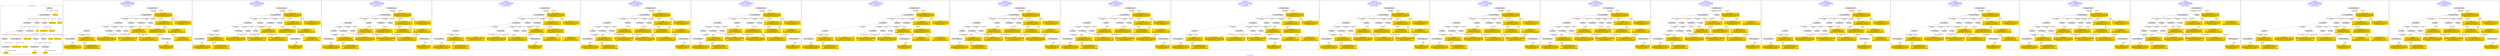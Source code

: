 digraph n0 {
fontcolor="blue"
remincross="true"
label="s20-s-lacma.xml"
subgraph cluster_0 {
label="1-correct model"
n2[style="filled",color="white",fillcolor="lightgray",label="E12_Production1"];
n3[style="filled",color="white",fillcolor="lightgray",label="E21_Person1"];
n4[style="filled",color="white",fillcolor="lightgray",label="E52_Time-Span1"];
n5[style="filled",color="white",fillcolor="lightgray",label="E69_Death1"];
n6[style="filled",color="white",fillcolor="lightgray",label="E82_Actor_Appellation1"];
n7[shape="plaintext",style="filled",fillcolor="gold",label="Artwork_in_Focus"];
n8[style="filled",color="white",fillcolor="lightgray",label="E53_Place1"];
n9[style="filled",color="white",fillcolor="lightgray",label="E67_Birth1"];
n10[shape="plaintext",style="filled",fillcolor="gold",label="Artist_URI"];
n11[style="filled",color="white",fillcolor="lightgray",label="E22_Man-Made_Object1"];
n12[style="filled",color="white",fillcolor="lightgray",label="E35_Title1"];
n13[style="filled",color="white",fillcolor="lightgray",label="E55_Type1"];
n14[shape="plaintext",style="filled",fillcolor="gold",label="Artwork_Details"];
n15[shape="plaintext",style="filled",fillcolor="gold",label="Object_URI"];
n16[shape="plaintext",style="filled",fillcolor="gold",label="Title"];
n17[style="filled",color="white",fillcolor="lightgray",label="E38_Image1"];
n18[shape="plaintext",style="filled",fillcolor="gold",label="Image_URL"];
n19[style="filled",color="white",fillcolor="lightgray",label="E48_Place_Name1"];
n20[shape="plaintext",style="filled",fillcolor="gold",label="Residence"];
n21[shape="plaintext",style="filled",fillcolor="gold",label="Production_Year"];
n22[style="filled",color="white",fillcolor="lightgray",label="E52_Time-Span2"];
n23[shape="plaintext",style="filled",fillcolor="gold",label="birth_date"];
n24[style="filled",color="white",fillcolor="lightgray",label="E52_Time-Span3"];
n25[shape="plaintext",style="filled",fillcolor="gold",label="death_date"];
n26[shape="plaintext",style="filled",fillcolor="gold",label="Classification_URI"];
n27[shape="plaintext",style="filled",fillcolor="gold",label="Classification"];
n28[shape="plaintext",style="filled",fillcolor="gold",label="Artist_Appellation_URI"];
n29[shape="plaintext",style="filled",fillcolor="gold",label="Artist_Name"];
}
subgraph cluster_1 {
label="candidate 0\nlink coherence:0.88\nnode coherence:0.9166666666666666\nconfidence:0.47595774731972895\nmapping score:0.5118271856145128\ncost:24.9995\n-precision:0.4-recall:0.37"
n31[style="filled",color="white",fillcolor="lightgray",label="E12_Production1"];
n32[style="filled",color="white",fillcolor="lightgray",label="E21_Person1"];
n33[style="filled",color="white",fillcolor="lightgray",label="E52_Time-Span2"];
n34[style="filled",color="white",fillcolor="lightgray",label="E53_Place1"];
n35[style="filled",color="white",fillcolor="lightgray",label="E55_Type1"];
n36[style="filled",color="white",fillcolor="lightgray",label="E82_Actor_Appellation1"];
n37[style="filled",color="white",fillcolor="lightgray",label="E22_Man-Made_Object1"];
n38[style="filled",color="white",fillcolor="lightgray",label="E38_Image1"];
n39[style="filled",color="white",fillcolor="lightgray",label="E54_Dimension1"];
n40[style="filled",color="white",fillcolor="lightgray",label="E55_Type2"];
n41[style="filled",color="white",fillcolor="lightgray",label="E33_Linguistic_Object2"];
n42[style="filled",color="white",fillcolor="lightgray",label="E44_Place_Appellation1"];
n43[shape="plaintext",style="filled",fillcolor="gold",label="Title\n[E35_Title,label,0.269]\n[E22_Man-Made_Object,P3_has_note,0.268]\n[E30_Right,P3_has_note,0.236]\n[E73_Information_Object,P3_has_note,0.227]"];
n44[shape="plaintext",style="filled",fillcolor="gold",label="Production_Year\n[E52_Time-Span,P82b_end_of_the_end,0.399]\n[E52_Time-Span,P82a_begin_of_the_begin,0.328]\n[E52_Time-Span,P82_at_some_time_within,0.202]\n[E12_Production,P3_has_note,0.07]"];
n45[shape="plaintext",style="filled",fillcolor="gold",label="Classification\n[E55_Type,classLink,0.362]\n[E55_Type,label,0.271]\n[E33_Linguistic_Object,P3_has_note,0.224]\n[E73_Information_Object,P3_has_note,0.143]"];
n46[shape="plaintext",style="filled",fillcolor="gold",label="Artwork_Details\n[E54_Dimension,P3_has_note,0.43]\n[E22_Man-Made_Object,P3_has_note,0.214]\n[E34_Inscription,P3_has_note,0.178]\n[E73_Information_Object,P3_has_note,0.178]"];
n47[shape="plaintext",style="filled",fillcolor="gold",label="Artist_Name\n[E82_Actor_Appellation,label,0.384]\n[E22_Man-Made_Object,P3_has_note,0.255]\n[E73_Information_Object,P3_has_note,0.216]\n[E30_Right,P3_has_note,0.144]"];
n48[shape="plaintext",style="filled",fillcolor="gold",label="Residence\n[E12_Production,P3_has_note,0.373]\n[E44_Place_Appellation,label,0.355]\n[E39_Actor,P3_has_note,0.138]\n[E35_Title,label,0.135]"];
n49[shape="plaintext",style="filled",fillcolor="gold",label="Artist_Appellation_URI\n[E82_Actor_Appellation,classLink,0.912]\n[E21_Person,classLink,0.061]\n[E30_Right,P3_has_note,0.017]\n[E22_Man-Made_Object,P3_has_note,0.009]"];
n50[shape="plaintext",style="filled",fillcolor="gold",label="Artist_URI\n[E21_Person,classLink,0.481]\n[E82_Actor_Appellation,classLink,0.336]\n[E30_Right,P3_has_note,0.134]\n[E22_Man-Made_Object,P3_has_note,0.049]"];
n51[shape="plaintext",style="filled",fillcolor="gold",label="birth_date\n[E52_Time-Span,P82a_begin_of_the_begin,0.626]\n[E52_Time-Span,P82_at_some_time_within,0.25]\n[E52_Time-Span,label,0.076]\n[E33_Linguistic_Object,P3_has_note,0.048]"];
n52[shape="plaintext",style="filled",fillcolor="gold",label="death_date\n[E52_Time-Span,P82a_begin_of_the_begin,0.274]\n[E52_Time-Span,label,0.267]\n[E52_Time-Span,P82_at_some_time_within,0.265]\n[E52_Time-Span,P82b_end_of_the_end,0.194]"];
n53[shape="plaintext",style="filled",fillcolor="gold",label="Artwork_in_Focus\n[E33_Linguistic_Object,P3_has_note,0.314]\n[E22_Man-Made_Object,P3_has_note,0.283]\n[E73_Information_Object,P3_has_note,0.266]\n[E39_Actor,P3_has_note,0.137]"];
n54[shape="plaintext",style="filled",fillcolor="gold",label="Classification_URI\n[E55_Type,classLink,0.614]\n[E74_Group,classLink,0.198]\n[E57_Material,classLink,0.181]\n[E22_Man-Made_Object,P3_has_note,0.007]"];
n55[shape="plaintext",style="filled",fillcolor="gold",label="Image_URL\n[E38_Image,classLink,0.472]\n[E39_Actor,classLink,0.238]\n[E78_Collection,classLink,0.168]\n[E22_Man-Made_Object,classLink,0.122]"];
n56[shape="plaintext",style="filled",fillcolor="gold",label="Object_URI\n[E22_Man-Made_Object,classLink,0.782]\n[E30_Right,P3_has_note,0.102]\n[E22_Man-Made_Object,P3_has_note,0.06]\n[E35_Title,label,0.056]"];
}
subgraph cluster_2 {
label="candidate 1\nlink coherence:0.88\nnode coherence:0.9166666666666666\nconfidence:0.47595774731972895\nmapping score:0.5118271856145128\ncost:24.99952\n-precision:0.4-recall:0.37"
n58[style="filled",color="white",fillcolor="lightgray",label="E12_Production1"];
n59[style="filled",color="white",fillcolor="lightgray",label="E21_Person1"];
n60[style="filled",color="white",fillcolor="lightgray",label="E52_Time-Span2"];
n61[style="filled",color="white",fillcolor="lightgray",label="E53_Place1"];
n62[style="filled",color="white",fillcolor="lightgray",label="E55_Type1"];
n63[style="filled",color="white",fillcolor="lightgray",label="E82_Actor_Appellation1"];
n64[style="filled",color="white",fillcolor="lightgray",label="E22_Man-Made_Object1"];
n65[style="filled",color="white",fillcolor="lightgray",label="E38_Image1"];
n66[style="filled",color="white",fillcolor="lightgray",label="E54_Dimension1"];
n67[style="filled",color="white",fillcolor="lightgray",label="E55_Type3"];
n68[style="filled",color="white",fillcolor="lightgray",label="E33_Linguistic_Object2"];
n69[style="filled",color="white",fillcolor="lightgray",label="E44_Place_Appellation1"];
n70[shape="plaintext",style="filled",fillcolor="gold",label="Title\n[E35_Title,label,0.269]\n[E22_Man-Made_Object,P3_has_note,0.268]\n[E30_Right,P3_has_note,0.236]\n[E73_Information_Object,P3_has_note,0.227]"];
n71[shape="plaintext",style="filled",fillcolor="gold",label="Production_Year\n[E52_Time-Span,P82b_end_of_the_end,0.399]\n[E52_Time-Span,P82a_begin_of_the_begin,0.328]\n[E52_Time-Span,P82_at_some_time_within,0.202]\n[E12_Production,P3_has_note,0.07]"];
n72[shape="plaintext",style="filled",fillcolor="gold",label="Classification\n[E55_Type,classLink,0.362]\n[E55_Type,label,0.271]\n[E33_Linguistic_Object,P3_has_note,0.224]\n[E73_Information_Object,P3_has_note,0.143]"];
n73[shape="plaintext",style="filled",fillcolor="gold",label="Artwork_Details\n[E54_Dimension,P3_has_note,0.43]\n[E22_Man-Made_Object,P3_has_note,0.214]\n[E34_Inscription,P3_has_note,0.178]\n[E73_Information_Object,P3_has_note,0.178]"];
n74[shape="plaintext",style="filled",fillcolor="gold",label="Artist_Name\n[E82_Actor_Appellation,label,0.384]\n[E22_Man-Made_Object,P3_has_note,0.255]\n[E73_Information_Object,P3_has_note,0.216]\n[E30_Right,P3_has_note,0.144]"];
n75[shape="plaintext",style="filled",fillcolor="gold",label="Residence\n[E12_Production,P3_has_note,0.373]\n[E44_Place_Appellation,label,0.355]\n[E39_Actor,P3_has_note,0.138]\n[E35_Title,label,0.135]"];
n76[shape="plaintext",style="filled",fillcolor="gold",label="Artist_Appellation_URI\n[E82_Actor_Appellation,classLink,0.912]\n[E21_Person,classLink,0.061]\n[E30_Right,P3_has_note,0.017]\n[E22_Man-Made_Object,P3_has_note,0.009]"];
n77[shape="plaintext",style="filled",fillcolor="gold",label="Artist_URI\n[E21_Person,classLink,0.481]\n[E82_Actor_Appellation,classLink,0.336]\n[E30_Right,P3_has_note,0.134]\n[E22_Man-Made_Object,P3_has_note,0.049]"];
n78[shape="plaintext",style="filled",fillcolor="gold",label="birth_date\n[E52_Time-Span,P82a_begin_of_the_begin,0.626]\n[E52_Time-Span,P82_at_some_time_within,0.25]\n[E52_Time-Span,label,0.076]\n[E33_Linguistic_Object,P3_has_note,0.048]"];
n79[shape="plaintext",style="filled",fillcolor="gold",label="death_date\n[E52_Time-Span,P82a_begin_of_the_begin,0.274]\n[E52_Time-Span,label,0.267]\n[E52_Time-Span,P82_at_some_time_within,0.265]\n[E52_Time-Span,P82b_end_of_the_end,0.194]"];
n80[shape="plaintext",style="filled",fillcolor="gold",label="Artwork_in_Focus\n[E33_Linguistic_Object,P3_has_note,0.314]\n[E22_Man-Made_Object,P3_has_note,0.283]\n[E73_Information_Object,P3_has_note,0.266]\n[E39_Actor,P3_has_note,0.137]"];
n81[shape="plaintext",style="filled",fillcolor="gold",label="Classification_URI\n[E55_Type,classLink,0.614]\n[E74_Group,classLink,0.198]\n[E57_Material,classLink,0.181]\n[E22_Man-Made_Object,P3_has_note,0.007]"];
n82[shape="plaintext",style="filled",fillcolor="gold",label="Image_URL\n[E38_Image,classLink,0.472]\n[E39_Actor,classLink,0.238]\n[E78_Collection,classLink,0.168]\n[E22_Man-Made_Object,classLink,0.122]"];
n83[shape="plaintext",style="filled",fillcolor="gold",label="Object_URI\n[E22_Man-Made_Object,classLink,0.782]\n[E30_Right,P3_has_note,0.102]\n[E22_Man-Made_Object,P3_has_note,0.06]\n[E35_Title,label,0.056]"];
}
subgraph cluster_3 {
label="candidate 10\nlink coherence:0.875\nnode coherence:0.9130434782608695\nconfidence:0.4694995798204013\nmapping score:0.5203714955508998\ncost:23.99958\n-precision:0.5-recall:0.44"
n85[style="filled",color="white",fillcolor="lightgray",label="E12_Production1"];
n86[style="filled",color="white",fillcolor="lightgray",label="E21_Person1"];
n87[style="filled",color="white",fillcolor="lightgray",label="E52_Time-Span2"];
n88[style="filled",color="white",fillcolor="lightgray",label="E53_Place1"];
n89[style="filled",color="white",fillcolor="lightgray",label="E82_Actor_Appellation1"];
n90[style="filled",color="white",fillcolor="lightgray",label="E22_Man-Made_Object1"];
n91[style="filled",color="white",fillcolor="lightgray",label="E38_Image1"];
n92[style="filled",color="white",fillcolor="lightgray",label="E54_Dimension1"];
n93[style="filled",color="white",fillcolor="lightgray",label="E55_Type3"];
n94[style="filled",color="white",fillcolor="lightgray",label="E33_Linguistic_Object2"];
n95[style="filled",color="white",fillcolor="lightgray",label="E44_Place_Appellation1"];
n96[shape="plaintext",style="filled",fillcolor="gold",label="Title\n[E35_Title,label,0.269]\n[E22_Man-Made_Object,P3_has_note,0.268]\n[E30_Right,P3_has_note,0.236]\n[E73_Information_Object,P3_has_note,0.227]"];
n97[shape="plaintext",style="filled",fillcolor="gold",label="Production_Year\n[E52_Time-Span,P82b_end_of_the_end,0.399]\n[E52_Time-Span,P82a_begin_of_the_begin,0.328]\n[E52_Time-Span,P82_at_some_time_within,0.202]\n[E12_Production,P3_has_note,0.07]"];
n98[shape="plaintext",style="filled",fillcolor="gold",label="Classification_URI\n[E55_Type,classLink,0.614]\n[E74_Group,classLink,0.198]\n[E57_Material,classLink,0.181]\n[E22_Man-Made_Object,P3_has_note,0.007]"];
n99[shape="plaintext",style="filled",fillcolor="gold",label="Artwork_Details\n[E54_Dimension,P3_has_note,0.43]\n[E22_Man-Made_Object,P3_has_note,0.214]\n[E34_Inscription,P3_has_note,0.178]\n[E73_Information_Object,P3_has_note,0.178]"];
n100[shape="plaintext",style="filled",fillcolor="gold",label="Artist_Name\n[E82_Actor_Appellation,label,0.384]\n[E22_Man-Made_Object,P3_has_note,0.255]\n[E73_Information_Object,P3_has_note,0.216]\n[E30_Right,P3_has_note,0.144]"];
n101[shape="plaintext",style="filled",fillcolor="gold",label="Residence\n[E12_Production,P3_has_note,0.373]\n[E44_Place_Appellation,label,0.355]\n[E39_Actor,P3_has_note,0.138]\n[E35_Title,label,0.135]"];
n102[shape="plaintext",style="filled",fillcolor="gold",label="Artist_Appellation_URI\n[E82_Actor_Appellation,classLink,0.912]\n[E21_Person,classLink,0.061]\n[E30_Right,P3_has_note,0.017]\n[E22_Man-Made_Object,P3_has_note,0.009]"];
n103[shape="plaintext",style="filled",fillcolor="gold",label="Artist_URI\n[E21_Person,classLink,0.481]\n[E82_Actor_Appellation,classLink,0.336]\n[E30_Right,P3_has_note,0.134]\n[E22_Man-Made_Object,P3_has_note,0.049]"];
n104[shape="plaintext",style="filled",fillcolor="gold",label="birth_date\n[E52_Time-Span,P82a_begin_of_the_begin,0.626]\n[E52_Time-Span,P82_at_some_time_within,0.25]\n[E52_Time-Span,label,0.076]\n[E33_Linguistic_Object,P3_has_note,0.048]"];
n105[shape="plaintext",style="filled",fillcolor="gold",label="death_date\n[E52_Time-Span,P82a_begin_of_the_begin,0.274]\n[E52_Time-Span,label,0.267]\n[E52_Time-Span,P82_at_some_time_within,0.265]\n[E52_Time-Span,P82b_end_of_the_end,0.194]"];
n106[shape="plaintext",style="filled",fillcolor="gold",label="Artwork_in_Focus\n[E33_Linguistic_Object,P3_has_note,0.314]\n[E22_Man-Made_Object,P3_has_note,0.283]\n[E73_Information_Object,P3_has_note,0.266]\n[E39_Actor,P3_has_note,0.137]"];
n107[shape="plaintext",style="filled",fillcolor="gold",label="Image_URL\n[E38_Image,classLink,0.472]\n[E39_Actor,classLink,0.238]\n[E78_Collection,classLink,0.168]\n[E22_Man-Made_Object,classLink,0.122]"];
n108[shape="plaintext",style="filled",fillcolor="gold",label="Classification\n[E55_Type,classLink,0.362]\n[E55_Type,label,0.271]\n[E33_Linguistic_Object,P3_has_note,0.224]\n[E73_Information_Object,P3_has_note,0.143]"];
n109[shape="plaintext",style="filled",fillcolor="gold",label="Object_URI\n[E22_Man-Made_Object,classLink,0.782]\n[E30_Right,P3_has_note,0.102]\n[E22_Man-Made_Object,P3_has_note,0.06]\n[E35_Title,label,0.056]"];
}
subgraph cluster_4 {
label="candidate 11\nlink coherence:0.875\nnode coherence:0.9130434782608695\nconfidence:0.4555428899122237\nmapping score:0.5157192655815073\ncost:122.99952\n-precision:0.5-recall:0.44"
n111[style="filled",color="white",fillcolor="lightgray",label="E12_Production1"];
n112[style="filled",color="white",fillcolor="lightgray",label="E21_Person1"];
n113[style="filled",color="white",fillcolor="lightgray",label="E52_Time-Span2"];
n114[style="filled",color="white",fillcolor="lightgray",label="E53_Place1"];
n115[style="filled",color="white",fillcolor="lightgray",label="E55_Type1"];
n116[style="filled",color="white",fillcolor="lightgray",label="E82_Actor_Appellation1"];
n117[style="filled",color="white",fillcolor="lightgray",label="E22_Man-Made_Object1"];
n118[style="filled",color="white",fillcolor="lightgray",label="E38_Image1"];
n119[style="filled",color="white",fillcolor="lightgray",label="E54_Dimension1"];
n120[style="filled",color="white",fillcolor="lightgray",label="E33_Linguistic_Object2"];
n121[style="filled",color="white",fillcolor="lightgray",label="E44_Place_Appellation1"];
n122[shape="plaintext",style="filled",fillcolor="gold",label="Title\n[E35_Title,label,0.269]\n[E22_Man-Made_Object,P3_has_note,0.268]\n[E30_Right,P3_has_note,0.236]\n[E73_Information_Object,P3_has_note,0.227]"];
n123[shape="plaintext",style="filled",fillcolor="gold",label="Artwork_Details\n[E54_Dimension,P3_has_note,0.43]\n[E22_Man-Made_Object,P3_has_note,0.214]\n[E34_Inscription,P3_has_note,0.178]\n[E73_Information_Object,P3_has_note,0.178]"];
n124[shape="plaintext",style="filled",fillcolor="gold",label="Artist_Name\n[E82_Actor_Appellation,label,0.384]\n[E22_Man-Made_Object,P3_has_note,0.255]\n[E73_Information_Object,P3_has_note,0.216]\n[E30_Right,P3_has_note,0.144]"];
n125[shape="plaintext",style="filled",fillcolor="gold",label="Residence\n[E12_Production,P3_has_note,0.373]\n[E44_Place_Appellation,label,0.355]\n[E39_Actor,P3_has_note,0.138]\n[E35_Title,label,0.135]"];
n126[shape="plaintext",style="filled",fillcolor="gold",label="Artist_Appellation_URI\n[E82_Actor_Appellation,classLink,0.912]\n[E21_Person,classLink,0.061]\n[E30_Right,P3_has_note,0.017]\n[E22_Man-Made_Object,P3_has_note,0.009]"];
n127[shape="plaintext",style="filled",fillcolor="gold",label="Artist_URI\n[E21_Person,classLink,0.481]\n[E82_Actor_Appellation,classLink,0.336]\n[E30_Right,P3_has_note,0.134]\n[E22_Man-Made_Object,P3_has_note,0.049]"];
n128[shape="plaintext",style="filled",fillcolor="gold",label="birth_date\n[E52_Time-Span,P82a_begin_of_the_begin,0.626]\n[E52_Time-Span,P82_at_some_time_within,0.25]\n[E52_Time-Span,label,0.076]\n[E33_Linguistic_Object,P3_has_note,0.048]"];
n129[shape="plaintext",style="filled",fillcolor="gold",label="Production_Year\n[E52_Time-Span,P82b_end_of_the_end,0.399]\n[E52_Time-Span,P82a_begin_of_the_begin,0.328]\n[E52_Time-Span,P82_at_some_time_within,0.202]\n[E12_Production,P3_has_note,0.07]"];
n130[shape="plaintext",style="filled",fillcolor="gold",label="death_date\n[E52_Time-Span,P82a_begin_of_the_begin,0.274]\n[E52_Time-Span,label,0.267]\n[E52_Time-Span,P82_at_some_time_within,0.265]\n[E52_Time-Span,P82b_end_of_the_end,0.194]"];
n131[shape="plaintext",style="filled",fillcolor="gold",label="Classification\n[E55_Type,classLink,0.362]\n[E55_Type,label,0.271]\n[E33_Linguistic_Object,P3_has_note,0.224]\n[E73_Information_Object,P3_has_note,0.143]"];
n132[shape="plaintext",style="filled",fillcolor="gold",label="Artwork_in_Focus\n[E33_Linguistic_Object,P3_has_note,0.314]\n[E22_Man-Made_Object,P3_has_note,0.283]\n[E73_Information_Object,P3_has_note,0.266]\n[E39_Actor,P3_has_note,0.137]"];
n133[shape="plaintext",style="filled",fillcolor="gold",label="Classification_URI\n[E55_Type,classLink,0.614]\n[E74_Group,classLink,0.198]\n[E57_Material,classLink,0.181]\n[E22_Man-Made_Object,P3_has_note,0.007]"];
n134[shape="plaintext",style="filled",fillcolor="gold",label="Image_URL\n[E38_Image,classLink,0.472]\n[E39_Actor,classLink,0.238]\n[E78_Collection,classLink,0.168]\n[E22_Man-Made_Object,classLink,0.122]"];
n135[shape="plaintext",style="filled",fillcolor="gold",label="Object_URI\n[E22_Man-Made_Object,classLink,0.782]\n[E30_Right,P3_has_note,0.102]\n[E22_Man-Made_Object,P3_has_note,0.06]\n[E35_Title,label,0.056]"];
}
subgraph cluster_5 {
label="candidate 12\nlink coherence:0.875\nnode coherence:0.9130434782608695\nconfidence:0.4555428899122237\nmapping score:0.5157192655815073\ncost:122.99956\n-precision:0.54-recall:0.48"
n137[style="filled",color="white",fillcolor="lightgray",label="E12_Production1"];
n138[style="filled",color="white",fillcolor="lightgray",label="E21_Person1"];
n139[style="filled",color="white",fillcolor="lightgray",label="E52_Time-Span2"];
n140[style="filled",color="white",fillcolor="lightgray",label="E53_Place1"];
n141[style="filled",color="white",fillcolor="lightgray",label="E82_Actor_Appellation1"];
n142[style="filled",color="white",fillcolor="lightgray",label="E22_Man-Made_Object1"];
n143[style="filled",color="white",fillcolor="lightgray",label="E38_Image1"];
n144[style="filled",color="white",fillcolor="lightgray",label="E54_Dimension1"];
n145[style="filled",color="white",fillcolor="lightgray",label="E55_Type2"];
n146[style="filled",color="white",fillcolor="lightgray",label="E33_Linguistic_Object2"];
n147[style="filled",color="white",fillcolor="lightgray",label="E44_Place_Appellation1"];
n148[shape="plaintext",style="filled",fillcolor="gold",label="Title\n[E35_Title,label,0.269]\n[E22_Man-Made_Object,P3_has_note,0.268]\n[E30_Right,P3_has_note,0.236]\n[E73_Information_Object,P3_has_note,0.227]"];
n149[shape="plaintext",style="filled",fillcolor="gold",label="Classification_URI\n[E55_Type,classLink,0.614]\n[E74_Group,classLink,0.198]\n[E57_Material,classLink,0.181]\n[E22_Man-Made_Object,P3_has_note,0.007]"];
n150[shape="plaintext",style="filled",fillcolor="gold",label="Classification\n[E55_Type,classLink,0.362]\n[E55_Type,label,0.271]\n[E33_Linguistic_Object,P3_has_note,0.224]\n[E73_Information_Object,P3_has_note,0.143]"];
n151[shape="plaintext",style="filled",fillcolor="gold",label="Artwork_Details\n[E54_Dimension,P3_has_note,0.43]\n[E22_Man-Made_Object,P3_has_note,0.214]\n[E34_Inscription,P3_has_note,0.178]\n[E73_Information_Object,P3_has_note,0.178]"];
n152[shape="plaintext",style="filled",fillcolor="gold",label="Artist_Name\n[E82_Actor_Appellation,label,0.384]\n[E22_Man-Made_Object,P3_has_note,0.255]\n[E73_Information_Object,P3_has_note,0.216]\n[E30_Right,P3_has_note,0.144]"];
n153[shape="plaintext",style="filled",fillcolor="gold",label="Residence\n[E12_Production,P3_has_note,0.373]\n[E44_Place_Appellation,label,0.355]\n[E39_Actor,P3_has_note,0.138]\n[E35_Title,label,0.135]"];
n154[shape="plaintext",style="filled",fillcolor="gold",label="Artist_Appellation_URI\n[E82_Actor_Appellation,classLink,0.912]\n[E21_Person,classLink,0.061]\n[E30_Right,P3_has_note,0.017]\n[E22_Man-Made_Object,P3_has_note,0.009]"];
n155[shape="plaintext",style="filled",fillcolor="gold",label="Artist_URI\n[E21_Person,classLink,0.481]\n[E82_Actor_Appellation,classLink,0.336]\n[E30_Right,P3_has_note,0.134]\n[E22_Man-Made_Object,P3_has_note,0.049]"];
n156[shape="plaintext",style="filled",fillcolor="gold",label="birth_date\n[E52_Time-Span,P82a_begin_of_the_begin,0.626]\n[E52_Time-Span,P82_at_some_time_within,0.25]\n[E52_Time-Span,label,0.076]\n[E33_Linguistic_Object,P3_has_note,0.048]"];
n157[shape="plaintext",style="filled",fillcolor="gold",label="Production_Year\n[E52_Time-Span,P82b_end_of_the_end,0.399]\n[E52_Time-Span,P82a_begin_of_the_begin,0.328]\n[E52_Time-Span,P82_at_some_time_within,0.202]\n[E12_Production,P3_has_note,0.07]"];
n158[shape="plaintext",style="filled",fillcolor="gold",label="death_date\n[E52_Time-Span,P82a_begin_of_the_begin,0.274]\n[E52_Time-Span,label,0.267]\n[E52_Time-Span,P82_at_some_time_within,0.265]\n[E52_Time-Span,P82b_end_of_the_end,0.194]"];
n159[shape="plaintext",style="filled",fillcolor="gold",label="Artwork_in_Focus\n[E33_Linguistic_Object,P3_has_note,0.314]\n[E22_Man-Made_Object,P3_has_note,0.283]\n[E73_Information_Object,P3_has_note,0.266]\n[E39_Actor,P3_has_note,0.137]"];
n160[shape="plaintext",style="filled",fillcolor="gold",label="Image_URL\n[E38_Image,classLink,0.472]\n[E39_Actor,classLink,0.238]\n[E78_Collection,classLink,0.168]\n[E22_Man-Made_Object,classLink,0.122]"];
n161[shape="plaintext",style="filled",fillcolor="gold",label="Object_URI\n[E22_Man-Made_Object,classLink,0.782]\n[E30_Right,P3_has_note,0.102]\n[E22_Man-Made_Object,P3_has_note,0.06]\n[E35_Title,label,0.056]"];
}
subgraph cluster_6 {
label="candidate 13\nlink coherence:0.875\nnode coherence:0.9130434782608695\nconfidence:0.4555428899122237\nmapping score:0.5157192655815073\ncost:122.99958\n-precision:0.54-recall:0.48"
n163[style="filled",color="white",fillcolor="lightgray",label="E12_Production1"];
n164[style="filled",color="white",fillcolor="lightgray",label="E21_Person1"];
n165[style="filled",color="white",fillcolor="lightgray",label="E52_Time-Span2"];
n166[style="filled",color="white",fillcolor="lightgray",label="E53_Place1"];
n167[style="filled",color="white",fillcolor="lightgray",label="E82_Actor_Appellation1"];
n168[style="filled",color="white",fillcolor="lightgray",label="E22_Man-Made_Object1"];
n169[style="filled",color="white",fillcolor="lightgray",label="E38_Image1"];
n170[style="filled",color="white",fillcolor="lightgray",label="E54_Dimension1"];
n171[style="filled",color="white",fillcolor="lightgray",label="E55_Type3"];
n172[style="filled",color="white",fillcolor="lightgray",label="E33_Linguistic_Object2"];
n173[style="filled",color="white",fillcolor="lightgray",label="E44_Place_Appellation1"];
n174[shape="plaintext",style="filled",fillcolor="gold",label="Title\n[E35_Title,label,0.269]\n[E22_Man-Made_Object,P3_has_note,0.268]\n[E30_Right,P3_has_note,0.236]\n[E73_Information_Object,P3_has_note,0.227]"];
n175[shape="plaintext",style="filled",fillcolor="gold",label="Classification_URI\n[E55_Type,classLink,0.614]\n[E74_Group,classLink,0.198]\n[E57_Material,classLink,0.181]\n[E22_Man-Made_Object,P3_has_note,0.007]"];
n176[shape="plaintext",style="filled",fillcolor="gold",label="Artwork_Details\n[E54_Dimension,P3_has_note,0.43]\n[E22_Man-Made_Object,P3_has_note,0.214]\n[E34_Inscription,P3_has_note,0.178]\n[E73_Information_Object,P3_has_note,0.178]"];
n177[shape="plaintext",style="filled",fillcolor="gold",label="Artist_Name\n[E82_Actor_Appellation,label,0.384]\n[E22_Man-Made_Object,P3_has_note,0.255]\n[E73_Information_Object,P3_has_note,0.216]\n[E30_Right,P3_has_note,0.144]"];
n178[shape="plaintext",style="filled",fillcolor="gold",label="Residence\n[E12_Production,P3_has_note,0.373]\n[E44_Place_Appellation,label,0.355]\n[E39_Actor,P3_has_note,0.138]\n[E35_Title,label,0.135]"];
n179[shape="plaintext",style="filled",fillcolor="gold",label="Artist_Appellation_URI\n[E82_Actor_Appellation,classLink,0.912]\n[E21_Person,classLink,0.061]\n[E30_Right,P3_has_note,0.017]\n[E22_Man-Made_Object,P3_has_note,0.009]"];
n180[shape="plaintext",style="filled",fillcolor="gold",label="Artist_URI\n[E21_Person,classLink,0.481]\n[E82_Actor_Appellation,classLink,0.336]\n[E30_Right,P3_has_note,0.134]\n[E22_Man-Made_Object,P3_has_note,0.049]"];
n181[shape="plaintext",style="filled",fillcolor="gold",label="birth_date\n[E52_Time-Span,P82a_begin_of_the_begin,0.626]\n[E52_Time-Span,P82_at_some_time_within,0.25]\n[E52_Time-Span,label,0.076]\n[E33_Linguistic_Object,P3_has_note,0.048]"];
n182[shape="plaintext",style="filled",fillcolor="gold",label="Production_Year\n[E52_Time-Span,P82b_end_of_the_end,0.399]\n[E52_Time-Span,P82a_begin_of_the_begin,0.328]\n[E52_Time-Span,P82_at_some_time_within,0.202]\n[E12_Production,P3_has_note,0.07]"];
n183[shape="plaintext",style="filled",fillcolor="gold",label="death_date\n[E52_Time-Span,P82a_begin_of_the_begin,0.274]\n[E52_Time-Span,label,0.267]\n[E52_Time-Span,P82_at_some_time_within,0.265]\n[E52_Time-Span,P82b_end_of_the_end,0.194]"];
n184[shape="plaintext",style="filled",fillcolor="gold",label="Artwork_in_Focus\n[E33_Linguistic_Object,P3_has_note,0.314]\n[E22_Man-Made_Object,P3_has_note,0.283]\n[E73_Information_Object,P3_has_note,0.266]\n[E39_Actor,P3_has_note,0.137]"];
n185[shape="plaintext",style="filled",fillcolor="gold",label="Image_URL\n[E38_Image,classLink,0.472]\n[E39_Actor,classLink,0.238]\n[E78_Collection,classLink,0.168]\n[E22_Man-Made_Object,classLink,0.122]"];
n186[shape="plaintext",style="filled",fillcolor="gold",label="Classification\n[E55_Type,classLink,0.362]\n[E55_Type,label,0.271]\n[E33_Linguistic_Object,P3_has_note,0.224]\n[E73_Information_Object,P3_has_note,0.143]"];
n187[shape="plaintext",style="filled",fillcolor="gold",label="Object_URI\n[E22_Man-Made_Object,classLink,0.782]\n[E30_Right,P3_has_note,0.102]\n[E22_Man-Made_Object,P3_has_note,0.06]\n[E35_Title,label,0.056]"];
}
subgraph cluster_7 {
label="candidate 14\nlink coherence:0.875\nnode coherence:0.9130434782608695\nconfidence:0.45033797306821766\nmapping score:0.5139842933001719\ncost:23.99952\n-precision:0.5-recall:0.44"
n189[style="filled",color="white",fillcolor="lightgray",label="E12_Production1"];
n190[style="filled",color="white",fillcolor="lightgray",label="E21_Person1"];
n191[style="filled",color="white",fillcolor="lightgray",label="E52_Time-Span2"];
n192[style="filled",color="white",fillcolor="lightgray",label="E53_Place1"];
n193[style="filled",color="white",fillcolor="lightgray",label="E55_Type1"];
n194[style="filled",color="white",fillcolor="lightgray",label="E82_Actor_Appellation1"];
n195[style="filled",color="white",fillcolor="lightgray",label="E22_Man-Made_Object1"];
n196[style="filled",color="white",fillcolor="lightgray",label="E38_Image1"];
n197[style="filled",color="white",fillcolor="lightgray",label="E54_Dimension1"];
n198[style="filled",color="white",fillcolor="lightgray",label="E33_Linguistic_Object2"];
n199[style="filled",color="white",fillcolor="lightgray",label="E44_Place_Appellation1"];
n200[shape="plaintext",style="filled",fillcolor="gold",label="Title\n[E35_Title,label,0.269]\n[E22_Man-Made_Object,P3_has_note,0.268]\n[E30_Right,P3_has_note,0.236]\n[E73_Information_Object,P3_has_note,0.227]"];
n201[shape="plaintext",style="filled",fillcolor="gold",label="death_date\n[E52_Time-Span,P82a_begin_of_the_begin,0.274]\n[E52_Time-Span,label,0.267]\n[E52_Time-Span,P82_at_some_time_within,0.265]\n[E52_Time-Span,P82b_end_of_the_end,0.194]"];
n202[shape="plaintext",style="filled",fillcolor="gold",label="Artwork_Details\n[E54_Dimension,P3_has_note,0.43]\n[E22_Man-Made_Object,P3_has_note,0.214]\n[E34_Inscription,P3_has_note,0.178]\n[E73_Information_Object,P3_has_note,0.178]"];
n203[shape="plaintext",style="filled",fillcolor="gold",label="Artist_Name\n[E82_Actor_Appellation,label,0.384]\n[E22_Man-Made_Object,P3_has_note,0.255]\n[E73_Information_Object,P3_has_note,0.216]\n[E30_Right,P3_has_note,0.144]"];
n204[shape="plaintext",style="filled",fillcolor="gold",label="Residence\n[E12_Production,P3_has_note,0.373]\n[E44_Place_Appellation,label,0.355]\n[E39_Actor,P3_has_note,0.138]\n[E35_Title,label,0.135]"];
n205[shape="plaintext",style="filled",fillcolor="gold",label="Artist_Appellation_URI\n[E82_Actor_Appellation,classLink,0.912]\n[E21_Person,classLink,0.061]\n[E30_Right,P3_has_note,0.017]\n[E22_Man-Made_Object,P3_has_note,0.009]"];
n206[shape="plaintext",style="filled",fillcolor="gold",label="Artist_URI\n[E21_Person,classLink,0.481]\n[E82_Actor_Appellation,classLink,0.336]\n[E30_Right,P3_has_note,0.134]\n[E22_Man-Made_Object,P3_has_note,0.049]"];
n207[shape="plaintext",style="filled",fillcolor="gold",label="birth_date\n[E52_Time-Span,P82a_begin_of_the_begin,0.626]\n[E52_Time-Span,P82_at_some_time_within,0.25]\n[E52_Time-Span,label,0.076]\n[E33_Linguistic_Object,P3_has_note,0.048]"];
n208[shape="plaintext",style="filled",fillcolor="gold",label="Production_Year\n[E52_Time-Span,P82b_end_of_the_end,0.399]\n[E52_Time-Span,P82a_begin_of_the_begin,0.328]\n[E52_Time-Span,P82_at_some_time_within,0.202]\n[E12_Production,P3_has_note,0.07]"];
n209[shape="plaintext",style="filled",fillcolor="gold",label="Classification\n[E55_Type,classLink,0.362]\n[E55_Type,label,0.271]\n[E33_Linguistic_Object,P3_has_note,0.224]\n[E73_Information_Object,P3_has_note,0.143]"];
n210[shape="plaintext",style="filled",fillcolor="gold",label="Artwork_in_Focus\n[E33_Linguistic_Object,P3_has_note,0.314]\n[E22_Man-Made_Object,P3_has_note,0.283]\n[E73_Information_Object,P3_has_note,0.266]\n[E39_Actor,P3_has_note,0.137]"];
n211[shape="plaintext",style="filled",fillcolor="gold",label="Classification_URI\n[E55_Type,classLink,0.614]\n[E74_Group,classLink,0.198]\n[E57_Material,classLink,0.181]\n[E22_Man-Made_Object,P3_has_note,0.007]"];
n212[shape="plaintext",style="filled",fillcolor="gold",label="Image_URL\n[E38_Image,classLink,0.472]\n[E39_Actor,classLink,0.238]\n[E78_Collection,classLink,0.168]\n[E22_Man-Made_Object,classLink,0.122]"];
n213[shape="plaintext",style="filled",fillcolor="gold",label="Object_URI\n[E22_Man-Made_Object,classLink,0.782]\n[E30_Right,P3_has_note,0.102]\n[E22_Man-Made_Object,P3_has_note,0.06]\n[E35_Title,label,0.056]"];
}
subgraph cluster_8 {
label="candidate 15\nlink coherence:0.875\nnode coherence:0.9130434782608695\nconfidence:0.45033797306821766\nmapping score:0.5139842933001719\ncost:23.99956\n-precision:0.54-recall:0.48"
n215[style="filled",color="white",fillcolor="lightgray",label="E12_Production1"];
n216[style="filled",color="white",fillcolor="lightgray",label="E21_Person1"];
n217[style="filled",color="white",fillcolor="lightgray",label="E52_Time-Span2"];
n218[style="filled",color="white",fillcolor="lightgray",label="E53_Place1"];
n219[style="filled",color="white",fillcolor="lightgray",label="E82_Actor_Appellation1"];
n220[style="filled",color="white",fillcolor="lightgray",label="E22_Man-Made_Object1"];
n221[style="filled",color="white",fillcolor="lightgray",label="E38_Image1"];
n222[style="filled",color="white",fillcolor="lightgray",label="E54_Dimension1"];
n223[style="filled",color="white",fillcolor="lightgray",label="E55_Type2"];
n224[style="filled",color="white",fillcolor="lightgray",label="E33_Linguistic_Object2"];
n225[style="filled",color="white",fillcolor="lightgray",label="E44_Place_Appellation1"];
n226[shape="plaintext",style="filled",fillcolor="gold",label="Title\n[E35_Title,label,0.269]\n[E22_Man-Made_Object,P3_has_note,0.268]\n[E30_Right,P3_has_note,0.236]\n[E73_Information_Object,P3_has_note,0.227]"];
n227[shape="plaintext",style="filled",fillcolor="gold",label="death_date\n[E52_Time-Span,P82a_begin_of_the_begin,0.274]\n[E52_Time-Span,label,0.267]\n[E52_Time-Span,P82_at_some_time_within,0.265]\n[E52_Time-Span,P82b_end_of_the_end,0.194]"];
n228[shape="plaintext",style="filled",fillcolor="gold",label="Classification_URI\n[E55_Type,classLink,0.614]\n[E74_Group,classLink,0.198]\n[E57_Material,classLink,0.181]\n[E22_Man-Made_Object,P3_has_note,0.007]"];
n229[shape="plaintext",style="filled",fillcolor="gold",label="Classification\n[E55_Type,classLink,0.362]\n[E55_Type,label,0.271]\n[E33_Linguistic_Object,P3_has_note,0.224]\n[E73_Information_Object,P3_has_note,0.143]"];
n230[shape="plaintext",style="filled",fillcolor="gold",label="Artwork_Details\n[E54_Dimension,P3_has_note,0.43]\n[E22_Man-Made_Object,P3_has_note,0.214]\n[E34_Inscription,P3_has_note,0.178]\n[E73_Information_Object,P3_has_note,0.178]"];
n231[shape="plaintext",style="filled",fillcolor="gold",label="Artist_Name\n[E82_Actor_Appellation,label,0.384]\n[E22_Man-Made_Object,P3_has_note,0.255]\n[E73_Information_Object,P3_has_note,0.216]\n[E30_Right,P3_has_note,0.144]"];
n232[shape="plaintext",style="filled",fillcolor="gold",label="Residence\n[E12_Production,P3_has_note,0.373]\n[E44_Place_Appellation,label,0.355]\n[E39_Actor,P3_has_note,0.138]\n[E35_Title,label,0.135]"];
n233[shape="plaintext",style="filled",fillcolor="gold",label="Artist_Appellation_URI\n[E82_Actor_Appellation,classLink,0.912]\n[E21_Person,classLink,0.061]\n[E30_Right,P3_has_note,0.017]\n[E22_Man-Made_Object,P3_has_note,0.009]"];
n234[shape="plaintext",style="filled",fillcolor="gold",label="Artist_URI\n[E21_Person,classLink,0.481]\n[E82_Actor_Appellation,classLink,0.336]\n[E30_Right,P3_has_note,0.134]\n[E22_Man-Made_Object,P3_has_note,0.049]"];
n235[shape="plaintext",style="filled",fillcolor="gold",label="birth_date\n[E52_Time-Span,P82a_begin_of_the_begin,0.626]\n[E52_Time-Span,P82_at_some_time_within,0.25]\n[E52_Time-Span,label,0.076]\n[E33_Linguistic_Object,P3_has_note,0.048]"];
n236[shape="plaintext",style="filled",fillcolor="gold",label="Production_Year\n[E52_Time-Span,P82b_end_of_the_end,0.399]\n[E52_Time-Span,P82a_begin_of_the_begin,0.328]\n[E52_Time-Span,P82_at_some_time_within,0.202]\n[E12_Production,P3_has_note,0.07]"];
n237[shape="plaintext",style="filled",fillcolor="gold",label="Artwork_in_Focus\n[E33_Linguistic_Object,P3_has_note,0.314]\n[E22_Man-Made_Object,P3_has_note,0.283]\n[E73_Information_Object,P3_has_note,0.266]\n[E39_Actor,P3_has_note,0.137]"];
n238[shape="plaintext",style="filled",fillcolor="gold",label="Image_URL\n[E38_Image,classLink,0.472]\n[E39_Actor,classLink,0.238]\n[E78_Collection,classLink,0.168]\n[E22_Man-Made_Object,classLink,0.122]"];
n239[shape="plaintext",style="filled",fillcolor="gold",label="Object_URI\n[E22_Man-Made_Object,classLink,0.782]\n[E30_Right,P3_has_note,0.102]\n[E22_Man-Made_Object,P3_has_note,0.06]\n[E35_Title,label,0.056]"];
}
subgraph cluster_9 {
label="candidate 16\nlink coherence:0.875\nnode coherence:0.9130434782608695\nconfidence:0.45033797306821766\nmapping score:0.5139842933001719\ncost:23.99958\n-precision:0.54-recall:0.48"
n241[style="filled",color="white",fillcolor="lightgray",label="E12_Production1"];
n242[style="filled",color="white",fillcolor="lightgray",label="E21_Person1"];
n243[style="filled",color="white",fillcolor="lightgray",label="E52_Time-Span2"];
n244[style="filled",color="white",fillcolor="lightgray",label="E53_Place1"];
n245[style="filled",color="white",fillcolor="lightgray",label="E82_Actor_Appellation1"];
n246[style="filled",color="white",fillcolor="lightgray",label="E22_Man-Made_Object1"];
n247[style="filled",color="white",fillcolor="lightgray",label="E38_Image1"];
n248[style="filled",color="white",fillcolor="lightgray",label="E54_Dimension1"];
n249[style="filled",color="white",fillcolor="lightgray",label="E55_Type3"];
n250[style="filled",color="white",fillcolor="lightgray",label="E33_Linguistic_Object2"];
n251[style="filled",color="white",fillcolor="lightgray",label="E44_Place_Appellation1"];
n252[shape="plaintext",style="filled",fillcolor="gold",label="Title\n[E35_Title,label,0.269]\n[E22_Man-Made_Object,P3_has_note,0.268]\n[E30_Right,P3_has_note,0.236]\n[E73_Information_Object,P3_has_note,0.227]"];
n253[shape="plaintext",style="filled",fillcolor="gold",label="death_date\n[E52_Time-Span,P82a_begin_of_the_begin,0.274]\n[E52_Time-Span,label,0.267]\n[E52_Time-Span,P82_at_some_time_within,0.265]\n[E52_Time-Span,P82b_end_of_the_end,0.194]"];
n254[shape="plaintext",style="filled",fillcolor="gold",label="Classification_URI\n[E55_Type,classLink,0.614]\n[E74_Group,classLink,0.198]\n[E57_Material,classLink,0.181]\n[E22_Man-Made_Object,P3_has_note,0.007]"];
n255[shape="plaintext",style="filled",fillcolor="gold",label="Artwork_Details\n[E54_Dimension,P3_has_note,0.43]\n[E22_Man-Made_Object,P3_has_note,0.214]\n[E34_Inscription,P3_has_note,0.178]\n[E73_Information_Object,P3_has_note,0.178]"];
n256[shape="plaintext",style="filled",fillcolor="gold",label="Artist_Name\n[E82_Actor_Appellation,label,0.384]\n[E22_Man-Made_Object,P3_has_note,0.255]\n[E73_Information_Object,P3_has_note,0.216]\n[E30_Right,P3_has_note,0.144]"];
n257[shape="plaintext",style="filled",fillcolor="gold",label="Residence\n[E12_Production,P3_has_note,0.373]\n[E44_Place_Appellation,label,0.355]\n[E39_Actor,P3_has_note,0.138]\n[E35_Title,label,0.135]"];
n258[shape="plaintext",style="filled",fillcolor="gold",label="Artist_Appellation_URI\n[E82_Actor_Appellation,classLink,0.912]\n[E21_Person,classLink,0.061]\n[E30_Right,P3_has_note,0.017]\n[E22_Man-Made_Object,P3_has_note,0.009]"];
n259[shape="plaintext",style="filled",fillcolor="gold",label="Artist_URI\n[E21_Person,classLink,0.481]\n[E82_Actor_Appellation,classLink,0.336]\n[E30_Right,P3_has_note,0.134]\n[E22_Man-Made_Object,P3_has_note,0.049]"];
n260[shape="plaintext",style="filled",fillcolor="gold",label="birth_date\n[E52_Time-Span,P82a_begin_of_the_begin,0.626]\n[E52_Time-Span,P82_at_some_time_within,0.25]\n[E52_Time-Span,label,0.076]\n[E33_Linguistic_Object,P3_has_note,0.048]"];
n261[shape="plaintext",style="filled",fillcolor="gold",label="Production_Year\n[E52_Time-Span,P82b_end_of_the_end,0.399]\n[E52_Time-Span,P82a_begin_of_the_begin,0.328]\n[E52_Time-Span,P82_at_some_time_within,0.202]\n[E12_Production,P3_has_note,0.07]"];
n262[shape="plaintext",style="filled",fillcolor="gold",label="Artwork_in_Focus\n[E33_Linguistic_Object,P3_has_note,0.314]\n[E22_Man-Made_Object,P3_has_note,0.283]\n[E73_Information_Object,P3_has_note,0.266]\n[E39_Actor,P3_has_note,0.137]"];
n263[shape="plaintext",style="filled",fillcolor="gold",label="Image_URL\n[E38_Image,classLink,0.472]\n[E39_Actor,classLink,0.238]\n[E78_Collection,classLink,0.168]\n[E22_Man-Made_Object,classLink,0.122]"];
n264[shape="plaintext",style="filled",fillcolor="gold",label="Classification\n[E55_Type,classLink,0.362]\n[E55_Type,label,0.271]\n[E33_Linguistic_Object,P3_has_note,0.224]\n[E73_Information_Object,P3_has_note,0.143]"];
n265[shape="plaintext",style="filled",fillcolor="gold",label="Object_URI\n[E22_Man-Made_Object,classLink,0.782]\n[E30_Right,P3_has_note,0.102]\n[E22_Man-Made_Object,P3_has_note,0.06]\n[E35_Title,label,0.056]"];
}
subgraph cluster_10 {
label="candidate 17\nlink coherence:0.875\nnode coherence:0.9130434782608695\nconfidence:0.4433173365143842\nmapping score:0.5116440811155608\ncost:23.99952\n-precision:0.46-recall:0.41"
n267[style="filled",color="white",fillcolor="lightgray",label="E12_Production1"];
n268[style="filled",color="white",fillcolor="lightgray",label="E21_Person1"];
n269[style="filled",color="white",fillcolor="lightgray",label="E52_Time-Span2"];
n270[style="filled",color="white",fillcolor="lightgray",label="E53_Place1"];
n271[style="filled",color="white",fillcolor="lightgray",label="E55_Type1"];
n272[style="filled",color="white",fillcolor="lightgray",label="E82_Actor_Appellation1"];
n273[style="filled",color="white",fillcolor="lightgray",label="E22_Man-Made_Object1"];
n274[style="filled",color="white",fillcolor="lightgray",label="E38_Image1"];
n275[style="filled",color="white",fillcolor="lightgray",label="E54_Dimension1"];
n276[style="filled",color="white",fillcolor="lightgray",label="E33_Linguistic_Object2"];
n277[style="filled",color="white",fillcolor="lightgray",label="E44_Place_Appellation1"];
n278[shape="plaintext",style="filled",fillcolor="gold",label="Title\n[E35_Title,label,0.269]\n[E22_Man-Made_Object,P3_has_note,0.268]\n[E30_Right,P3_has_note,0.236]\n[E73_Information_Object,P3_has_note,0.227]"];
n279[shape="plaintext",style="filled",fillcolor="gold",label="Production_Year\n[E52_Time-Span,P82b_end_of_the_end,0.399]\n[E52_Time-Span,P82a_begin_of_the_begin,0.328]\n[E52_Time-Span,P82_at_some_time_within,0.202]\n[E12_Production,P3_has_note,0.07]"];
n280[shape="plaintext",style="filled",fillcolor="gold",label="Artwork_Details\n[E54_Dimension,P3_has_note,0.43]\n[E22_Man-Made_Object,P3_has_note,0.214]\n[E34_Inscription,P3_has_note,0.178]\n[E73_Information_Object,P3_has_note,0.178]"];
n281[shape="plaintext",style="filled",fillcolor="gold",label="Artist_Name\n[E82_Actor_Appellation,label,0.384]\n[E22_Man-Made_Object,P3_has_note,0.255]\n[E73_Information_Object,P3_has_note,0.216]\n[E30_Right,P3_has_note,0.144]"];
n282[shape="plaintext",style="filled",fillcolor="gold",label="Residence\n[E12_Production,P3_has_note,0.373]\n[E44_Place_Appellation,label,0.355]\n[E39_Actor,P3_has_note,0.138]\n[E35_Title,label,0.135]"];
n283[shape="plaintext",style="filled",fillcolor="gold",label="Artist_Appellation_URI\n[E82_Actor_Appellation,classLink,0.912]\n[E21_Person,classLink,0.061]\n[E30_Right,P3_has_note,0.017]\n[E22_Man-Made_Object,P3_has_note,0.009]"];
n284[shape="plaintext",style="filled",fillcolor="gold",label="Artist_URI\n[E21_Person,classLink,0.481]\n[E82_Actor_Appellation,classLink,0.336]\n[E30_Right,P3_has_note,0.134]\n[E22_Man-Made_Object,P3_has_note,0.049]"];
n285[shape="plaintext",style="filled",fillcolor="gold",label="death_date\n[E52_Time-Span,P82a_begin_of_the_begin,0.274]\n[E52_Time-Span,label,0.267]\n[E52_Time-Span,P82_at_some_time_within,0.265]\n[E52_Time-Span,P82b_end_of_the_end,0.194]"];
n286[shape="plaintext",style="filled",fillcolor="gold",label="birth_date\n[E52_Time-Span,P82a_begin_of_the_begin,0.626]\n[E52_Time-Span,P82_at_some_time_within,0.25]\n[E52_Time-Span,label,0.076]\n[E33_Linguistic_Object,P3_has_note,0.048]"];
n287[shape="plaintext",style="filled",fillcolor="gold",label="Classification\n[E55_Type,classLink,0.362]\n[E55_Type,label,0.271]\n[E33_Linguistic_Object,P3_has_note,0.224]\n[E73_Information_Object,P3_has_note,0.143]"];
n288[shape="plaintext",style="filled",fillcolor="gold",label="Artwork_in_Focus\n[E33_Linguistic_Object,P3_has_note,0.314]\n[E22_Man-Made_Object,P3_has_note,0.283]\n[E73_Information_Object,P3_has_note,0.266]\n[E39_Actor,P3_has_note,0.137]"];
n289[shape="plaintext",style="filled",fillcolor="gold",label="Classification_URI\n[E55_Type,classLink,0.614]\n[E74_Group,classLink,0.198]\n[E57_Material,classLink,0.181]\n[E22_Man-Made_Object,P3_has_note,0.007]"];
n290[shape="plaintext",style="filled",fillcolor="gold",label="Image_URL\n[E38_Image,classLink,0.472]\n[E39_Actor,classLink,0.238]\n[E78_Collection,classLink,0.168]\n[E22_Man-Made_Object,classLink,0.122]"];
n291[shape="plaintext",style="filled",fillcolor="gold",label="Object_URI\n[E22_Man-Made_Object,classLink,0.782]\n[E30_Right,P3_has_note,0.102]\n[E22_Man-Made_Object,P3_has_note,0.06]\n[E35_Title,label,0.056]"];
}
subgraph cluster_11 {
label="candidate 18\nlink coherence:0.875\nnode coherence:0.9130434782608695\nconfidence:0.4433173365143842\nmapping score:0.5116440811155608\ncost:23.99956\n-precision:0.5-recall:0.44"
n293[style="filled",color="white",fillcolor="lightgray",label="E12_Production1"];
n294[style="filled",color="white",fillcolor="lightgray",label="E21_Person1"];
n295[style="filled",color="white",fillcolor="lightgray",label="E52_Time-Span2"];
n296[style="filled",color="white",fillcolor="lightgray",label="E53_Place1"];
n297[style="filled",color="white",fillcolor="lightgray",label="E82_Actor_Appellation1"];
n298[style="filled",color="white",fillcolor="lightgray",label="E22_Man-Made_Object1"];
n299[style="filled",color="white",fillcolor="lightgray",label="E38_Image1"];
n300[style="filled",color="white",fillcolor="lightgray",label="E54_Dimension1"];
n301[style="filled",color="white",fillcolor="lightgray",label="E55_Type2"];
n302[style="filled",color="white",fillcolor="lightgray",label="E33_Linguistic_Object2"];
n303[style="filled",color="white",fillcolor="lightgray",label="E44_Place_Appellation1"];
n304[shape="plaintext",style="filled",fillcolor="gold",label="Title\n[E35_Title,label,0.269]\n[E22_Man-Made_Object,P3_has_note,0.268]\n[E30_Right,P3_has_note,0.236]\n[E73_Information_Object,P3_has_note,0.227]"];
n305[shape="plaintext",style="filled",fillcolor="gold",label="Production_Year\n[E52_Time-Span,P82b_end_of_the_end,0.399]\n[E52_Time-Span,P82a_begin_of_the_begin,0.328]\n[E52_Time-Span,P82_at_some_time_within,0.202]\n[E12_Production,P3_has_note,0.07]"];
n306[shape="plaintext",style="filled",fillcolor="gold",label="Classification_URI\n[E55_Type,classLink,0.614]\n[E74_Group,classLink,0.198]\n[E57_Material,classLink,0.181]\n[E22_Man-Made_Object,P3_has_note,0.007]"];
n307[shape="plaintext",style="filled",fillcolor="gold",label="Classification\n[E55_Type,classLink,0.362]\n[E55_Type,label,0.271]\n[E33_Linguistic_Object,P3_has_note,0.224]\n[E73_Information_Object,P3_has_note,0.143]"];
n308[shape="plaintext",style="filled",fillcolor="gold",label="Artwork_Details\n[E54_Dimension,P3_has_note,0.43]\n[E22_Man-Made_Object,P3_has_note,0.214]\n[E34_Inscription,P3_has_note,0.178]\n[E73_Information_Object,P3_has_note,0.178]"];
n309[shape="plaintext",style="filled",fillcolor="gold",label="Artist_Name\n[E82_Actor_Appellation,label,0.384]\n[E22_Man-Made_Object,P3_has_note,0.255]\n[E73_Information_Object,P3_has_note,0.216]\n[E30_Right,P3_has_note,0.144]"];
n310[shape="plaintext",style="filled",fillcolor="gold",label="Residence\n[E12_Production,P3_has_note,0.373]\n[E44_Place_Appellation,label,0.355]\n[E39_Actor,P3_has_note,0.138]\n[E35_Title,label,0.135]"];
n311[shape="plaintext",style="filled",fillcolor="gold",label="Artist_Appellation_URI\n[E82_Actor_Appellation,classLink,0.912]\n[E21_Person,classLink,0.061]\n[E30_Right,P3_has_note,0.017]\n[E22_Man-Made_Object,P3_has_note,0.009]"];
n312[shape="plaintext",style="filled",fillcolor="gold",label="Artist_URI\n[E21_Person,classLink,0.481]\n[E82_Actor_Appellation,classLink,0.336]\n[E30_Right,P3_has_note,0.134]\n[E22_Man-Made_Object,P3_has_note,0.049]"];
n313[shape="plaintext",style="filled",fillcolor="gold",label="death_date\n[E52_Time-Span,P82a_begin_of_the_begin,0.274]\n[E52_Time-Span,label,0.267]\n[E52_Time-Span,P82_at_some_time_within,0.265]\n[E52_Time-Span,P82b_end_of_the_end,0.194]"];
n314[shape="plaintext",style="filled",fillcolor="gold",label="birth_date\n[E52_Time-Span,P82a_begin_of_the_begin,0.626]\n[E52_Time-Span,P82_at_some_time_within,0.25]\n[E52_Time-Span,label,0.076]\n[E33_Linguistic_Object,P3_has_note,0.048]"];
n315[shape="plaintext",style="filled",fillcolor="gold",label="Artwork_in_Focus\n[E33_Linguistic_Object,P3_has_note,0.314]\n[E22_Man-Made_Object,P3_has_note,0.283]\n[E73_Information_Object,P3_has_note,0.266]\n[E39_Actor,P3_has_note,0.137]"];
n316[shape="plaintext",style="filled",fillcolor="gold",label="Image_URL\n[E38_Image,classLink,0.472]\n[E39_Actor,classLink,0.238]\n[E78_Collection,classLink,0.168]\n[E22_Man-Made_Object,classLink,0.122]"];
n317[shape="plaintext",style="filled",fillcolor="gold",label="Object_URI\n[E22_Man-Made_Object,classLink,0.782]\n[E30_Right,P3_has_note,0.102]\n[E22_Man-Made_Object,P3_has_note,0.06]\n[E35_Title,label,0.056]"];
}
subgraph cluster_12 {
label="candidate 19\nlink coherence:0.875\nnode coherence:0.9130434782608695\nconfidence:0.4433173365143842\nmapping score:0.5116440811155608\ncost:23.99958\n-precision:0.5-recall:0.44"
n319[style="filled",color="white",fillcolor="lightgray",label="E12_Production1"];
n320[style="filled",color="white",fillcolor="lightgray",label="E21_Person1"];
n321[style="filled",color="white",fillcolor="lightgray",label="E52_Time-Span2"];
n322[style="filled",color="white",fillcolor="lightgray",label="E53_Place1"];
n323[style="filled",color="white",fillcolor="lightgray",label="E82_Actor_Appellation1"];
n324[style="filled",color="white",fillcolor="lightgray",label="E22_Man-Made_Object1"];
n325[style="filled",color="white",fillcolor="lightgray",label="E38_Image1"];
n326[style="filled",color="white",fillcolor="lightgray",label="E54_Dimension1"];
n327[style="filled",color="white",fillcolor="lightgray",label="E55_Type3"];
n328[style="filled",color="white",fillcolor="lightgray",label="E33_Linguistic_Object2"];
n329[style="filled",color="white",fillcolor="lightgray",label="E44_Place_Appellation1"];
n330[shape="plaintext",style="filled",fillcolor="gold",label="Title\n[E35_Title,label,0.269]\n[E22_Man-Made_Object,P3_has_note,0.268]\n[E30_Right,P3_has_note,0.236]\n[E73_Information_Object,P3_has_note,0.227]"];
n331[shape="plaintext",style="filled",fillcolor="gold",label="Production_Year\n[E52_Time-Span,P82b_end_of_the_end,0.399]\n[E52_Time-Span,P82a_begin_of_the_begin,0.328]\n[E52_Time-Span,P82_at_some_time_within,0.202]\n[E12_Production,P3_has_note,0.07]"];
n332[shape="plaintext",style="filled",fillcolor="gold",label="Classification_URI\n[E55_Type,classLink,0.614]\n[E74_Group,classLink,0.198]\n[E57_Material,classLink,0.181]\n[E22_Man-Made_Object,P3_has_note,0.007]"];
n333[shape="plaintext",style="filled",fillcolor="gold",label="Artwork_Details\n[E54_Dimension,P3_has_note,0.43]\n[E22_Man-Made_Object,P3_has_note,0.214]\n[E34_Inscription,P3_has_note,0.178]\n[E73_Information_Object,P3_has_note,0.178]"];
n334[shape="plaintext",style="filled",fillcolor="gold",label="Artist_Name\n[E82_Actor_Appellation,label,0.384]\n[E22_Man-Made_Object,P3_has_note,0.255]\n[E73_Information_Object,P3_has_note,0.216]\n[E30_Right,P3_has_note,0.144]"];
n335[shape="plaintext",style="filled",fillcolor="gold",label="Residence\n[E12_Production,P3_has_note,0.373]\n[E44_Place_Appellation,label,0.355]\n[E39_Actor,P3_has_note,0.138]\n[E35_Title,label,0.135]"];
n336[shape="plaintext",style="filled",fillcolor="gold",label="Artist_Appellation_URI\n[E82_Actor_Appellation,classLink,0.912]\n[E21_Person,classLink,0.061]\n[E30_Right,P3_has_note,0.017]\n[E22_Man-Made_Object,P3_has_note,0.009]"];
n337[shape="plaintext",style="filled",fillcolor="gold",label="Artist_URI\n[E21_Person,classLink,0.481]\n[E82_Actor_Appellation,classLink,0.336]\n[E30_Right,P3_has_note,0.134]\n[E22_Man-Made_Object,P3_has_note,0.049]"];
n338[shape="plaintext",style="filled",fillcolor="gold",label="death_date\n[E52_Time-Span,P82a_begin_of_the_begin,0.274]\n[E52_Time-Span,label,0.267]\n[E52_Time-Span,P82_at_some_time_within,0.265]\n[E52_Time-Span,P82b_end_of_the_end,0.194]"];
n339[shape="plaintext",style="filled",fillcolor="gold",label="birth_date\n[E52_Time-Span,P82a_begin_of_the_begin,0.626]\n[E52_Time-Span,P82_at_some_time_within,0.25]\n[E52_Time-Span,label,0.076]\n[E33_Linguistic_Object,P3_has_note,0.048]"];
n340[shape="plaintext",style="filled",fillcolor="gold",label="Artwork_in_Focus\n[E33_Linguistic_Object,P3_has_note,0.314]\n[E22_Man-Made_Object,P3_has_note,0.283]\n[E73_Information_Object,P3_has_note,0.266]\n[E39_Actor,P3_has_note,0.137]"];
n341[shape="plaintext",style="filled",fillcolor="gold",label="Image_URL\n[E38_Image,classLink,0.472]\n[E39_Actor,classLink,0.238]\n[E78_Collection,classLink,0.168]\n[E22_Man-Made_Object,classLink,0.122]"];
n342[shape="plaintext",style="filled",fillcolor="gold",label="Classification\n[E55_Type,classLink,0.362]\n[E55_Type,label,0.271]\n[E33_Linguistic_Object,P3_has_note,0.224]\n[E73_Information_Object,P3_has_note,0.143]"];
n343[shape="plaintext",style="filled",fillcolor="gold",label="Object_URI\n[E22_Man-Made_Object,classLink,0.782]\n[E30_Right,P3_has_note,0.102]\n[E22_Man-Made_Object,P3_has_note,0.06]\n[E35_Title,label,0.056]"];
}
subgraph cluster_13 {
label="candidate 2\nlink coherence:0.88\nnode coherence:0.9166666666666666\nconfidence:0.47595774731972895\nmapping score:0.5118271856145128\ncost:24.99956\n-precision:0.44-recall:0.41"
n345[style="filled",color="white",fillcolor="lightgray",label="E12_Production1"];
n346[style="filled",color="white",fillcolor="lightgray",label="E21_Person1"];
n347[style="filled",color="white",fillcolor="lightgray",label="E52_Time-Span2"];
n348[style="filled",color="white",fillcolor="lightgray",label="E53_Place1"];
n349[style="filled",color="white",fillcolor="lightgray",label="E82_Actor_Appellation1"];
n350[style="filled",color="white",fillcolor="lightgray",label="E22_Man-Made_Object1"];
n351[style="filled",color="white",fillcolor="lightgray",label="E38_Image1"];
n352[style="filled",color="white",fillcolor="lightgray",label="E54_Dimension1"];
n353[style="filled",color="white",fillcolor="lightgray",label="E55_Type2"];
n354[style="filled",color="white",fillcolor="lightgray",label="E55_Type3"];
n355[style="filled",color="white",fillcolor="lightgray",label="E33_Linguistic_Object2"];
n356[style="filled",color="white",fillcolor="lightgray",label="E44_Place_Appellation1"];
n357[shape="plaintext",style="filled",fillcolor="gold",label="Title\n[E35_Title,label,0.269]\n[E22_Man-Made_Object,P3_has_note,0.268]\n[E30_Right,P3_has_note,0.236]\n[E73_Information_Object,P3_has_note,0.227]"];
n358[shape="plaintext",style="filled",fillcolor="gold",label="Production_Year\n[E52_Time-Span,P82b_end_of_the_end,0.399]\n[E52_Time-Span,P82a_begin_of_the_begin,0.328]\n[E52_Time-Span,P82_at_some_time_within,0.202]\n[E12_Production,P3_has_note,0.07]"];
n359[shape="plaintext",style="filled",fillcolor="gold",label="Classification\n[E55_Type,classLink,0.362]\n[E55_Type,label,0.271]\n[E33_Linguistic_Object,P3_has_note,0.224]\n[E73_Information_Object,P3_has_note,0.143]"];
n360[shape="plaintext",style="filled",fillcolor="gold",label="Classification_URI\n[E55_Type,classLink,0.614]\n[E74_Group,classLink,0.198]\n[E57_Material,classLink,0.181]\n[E22_Man-Made_Object,P3_has_note,0.007]"];
n361[shape="plaintext",style="filled",fillcolor="gold",label="Artwork_Details\n[E54_Dimension,P3_has_note,0.43]\n[E22_Man-Made_Object,P3_has_note,0.214]\n[E34_Inscription,P3_has_note,0.178]\n[E73_Information_Object,P3_has_note,0.178]"];
n362[shape="plaintext",style="filled",fillcolor="gold",label="Artist_Name\n[E82_Actor_Appellation,label,0.384]\n[E22_Man-Made_Object,P3_has_note,0.255]\n[E73_Information_Object,P3_has_note,0.216]\n[E30_Right,P3_has_note,0.144]"];
n363[shape="plaintext",style="filled",fillcolor="gold",label="Residence\n[E12_Production,P3_has_note,0.373]\n[E44_Place_Appellation,label,0.355]\n[E39_Actor,P3_has_note,0.138]\n[E35_Title,label,0.135]"];
n364[shape="plaintext",style="filled",fillcolor="gold",label="Artist_Appellation_URI\n[E82_Actor_Appellation,classLink,0.912]\n[E21_Person,classLink,0.061]\n[E30_Right,P3_has_note,0.017]\n[E22_Man-Made_Object,P3_has_note,0.009]"];
n365[shape="plaintext",style="filled",fillcolor="gold",label="Artist_URI\n[E21_Person,classLink,0.481]\n[E82_Actor_Appellation,classLink,0.336]\n[E30_Right,P3_has_note,0.134]\n[E22_Man-Made_Object,P3_has_note,0.049]"];
n366[shape="plaintext",style="filled",fillcolor="gold",label="birth_date\n[E52_Time-Span,P82a_begin_of_the_begin,0.626]\n[E52_Time-Span,P82_at_some_time_within,0.25]\n[E52_Time-Span,label,0.076]\n[E33_Linguistic_Object,P3_has_note,0.048]"];
n367[shape="plaintext",style="filled",fillcolor="gold",label="death_date\n[E52_Time-Span,P82a_begin_of_the_begin,0.274]\n[E52_Time-Span,label,0.267]\n[E52_Time-Span,P82_at_some_time_within,0.265]\n[E52_Time-Span,P82b_end_of_the_end,0.194]"];
n368[shape="plaintext",style="filled",fillcolor="gold",label="Artwork_in_Focus\n[E33_Linguistic_Object,P3_has_note,0.314]\n[E22_Man-Made_Object,P3_has_note,0.283]\n[E73_Information_Object,P3_has_note,0.266]\n[E39_Actor,P3_has_note,0.137]"];
n369[shape="plaintext",style="filled",fillcolor="gold",label="Image_URL\n[E38_Image,classLink,0.472]\n[E39_Actor,classLink,0.238]\n[E78_Collection,classLink,0.168]\n[E22_Man-Made_Object,classLink,0.122]"];
n370[shape="plaintext",style="filled",fillcolor="gold",label="Object_URI\n[E22_Man-Made_Object,classLink,0.782]\n[E30_Right,P3_has_note,0.102]\n[E22_Man-Made_Object,P3_has_note,0.06]\n[E35_Title,label,0.056]"];
}
subgraph cluster_14 {
label="candidate 3\nlink coherence:0.88\nnode coherence:0.9166666666666666\nconfidence:0.47595774731972895\nmapping score:0.5118271856145128\ncost:24.99958\n-precision:0.44-recall:0.41"
n372[style="filled",color="white",fillcolor="lightgray",label="E12_Production1"];
n373[style="filled",color="white",fillcolor="lightgray",label="E21_Person1"];
n374[style="filled",color="white",fillcolor="lightgray",label="E52_Time-Span2"];
n375[style="filled",color="white",fillcolor="lightgray",label="E53_Place1"];
n376[style="filled",color="white",fillcolor="lightgray",label="E82_Actor_Appellation1"];
n377[style="filled",color="white",fillcolor="lightgray",label="E22_Man-Made_Object1"];
n378[style="filled",color="white",fillcolor="lightgray",label="E38_Image1"];
n379[style="filled",color="white",fillcolor="lightgray",label="E54_Dimension1"];
n380[style="filled",color="white",fillcolor="lightgray",label="E55_Type3"];
n381[style="filled",color="white",fillcolor="lightgray",label="E33_Linguistic_Object2"];
n382[style="filled",color="white",fillcolor="lightgray",label="E55_Type4"];
n383[style="filled",color="white",fillcolor="lightgray",label="E44_Place_Appellation1"];
n384[shape="plaintext",style="filled",fillcolor="gold",label="Title\n[E35_Title,label,0.269]\n[E22_Man-Made_Object,P3_has_note,0.268]\n[E30_Right,P3_has_note,0.236]\n[E73_Information_Object,P3_has_note,0.227]"];
n385[shape="plaintext",style="filled",fillcolor="gold",label="Production_Year\n[E52_Time-Span,P82b_end_of_the_end,0.399]\n[E52_Time-Span,P82a_begin_of_the_begin,0.328]\n[E52_Time-Span,P82_at_some_time_within,0.202]\n[E12_Production,P3_has_note,0.07]"];
n386[shape="plaintext",style="filled",fillcolor="gold",label="Classification_URI\n[E55_Type,classLink,0.614]\n[E74_Group,classLink,0.198]\n[E57_Material,classLink,0.181]\n[E22_Man-Made_Object,P3_has_note,0.007]"];
n387[shape="plaintext",style="filled",fillcolor="gold",label="Classification\n[E55_Type,classLink,0.362]\n[E55_Type,label,0.271]\n[E33_Linguistic_Object,P3_has_note,0.224]\n[E73_Information_Object,P3_has_note,0.143]"];
n388[shape="plaintext",style="filled",fillcolor="gold",label="Artwork_Details\n[E54_Dimension,P3_has_note,0.43]\n[E22_Man-Made_Object,P3_has_note,0.214]\n[E34_Inscription,P3_has_note,0.178]\n[E73_Information_Object,P3_has_note,0.178]"];
n389[shape="plaintext",style="filled",fillcolor="gold",label="Artist_Name\n[E82_Actor_Appellation,label,0.384]\n[E22_Man-Made_Object,P3_has_note,0.255]\n[E73_Information_Object,P3_has_note,0.216]\n[E30_Right,P3_has_note,0.144]"];
n390[shape="plaintext",style="filled",fillcolor="gold",label="Residence\n[E12_Production,P3_has_note,0.373]\n[E44_Place_Appellation,label,0.355]\n[E39_Actor,P3_has_note,0.138]\n[E35_Title,label,0.135]"];
n391[shape="plaintext",style="filled",fillcolor="gold",label="Artist_Appellation_URI\n[E82_Actor_Appellation,classLink,0.912]\n[E21_Person,classLink,0.061]\n[E30_Right,P3_has_note,0.017]\n[E22_Man-Made_Object,P3_has_note,0.009]"];
n392[shape="plaintext",style="filled",fillcolor="gold",label="Artist_URI\n[E21_Person,classLink,0.481]\n[E82_Actor_Appellation,classLink,0.336]\n[E30_Right,P3_has_note,0.134]\n[E22_Man-Made_Object,P3_has_note,0.049]"];
n393[shape="plaintext",style="filled",fillcolor="gold",label="birth_date\n[E52_Time-Span,P82a_begin_of_the_begin,0.626]\n[E52_Time-Span,P82_at_some_time_within,0.25]\n[E52_Time-Span,label,0.076]\n[E33_Linguistic_Object,P3_has_note,0.048]"];
n394[shape="plaintext",style="filled",fillcolor="gold",label="death_date\n[E52_Time-Span,P82a_begin_of_the_begin,0.274]\n[E52_Time-Span,label,0.267]\n[E52_Time-Span,P82_at_some_time_within,0.265]\n[E52_Time-Span,P82b_end_of_the_end,0.194]"];
n395[shape="plaintext",style="filled",fillcolor="gold",label="Artwork_in_Focus\n[E33_Linguistic_Object,P3_has_note,0.314]\n[E22_Man-Made_Object,P3_has_note,0.283]\n[E73_Information_Object,P3_has_note,0.266]\n[E39_Actor,P3_has_note,0.137]"];
n396[shape="plaintext",style="filled",fillcolor="gold",label="Image_URL\n[E38_Image,classLink,0.472]\n[E39_Actor,classLink,0.238]\n[E78_Collection,classLink,0.168]\n[E22_Man-Made_Object,classLink,0.122]"];
n397[shape="plaintext",style="filled",fillcolor="gold",label="Object_URI\n[E22_Man-Made_Object,classLink,0.782]\n[E30_Right,P3_has_note,0.102]\n[E22_Man-Made_Object,P3_has_note,0.06]\n[E35_Title,label,0.056]"];
}
subgraph cluster_15 {
label="candidate 4\nlink coherence:0.88\nnode coherence:0.9166666666666666\nconfidence:0.4694995798204013\nmapping score:0.5096744631147369\ncost:24.9995\n-precision:0.44-recall:0.41"
n399[style="filled",color="white",fillcolor="lightgray",label="E12_Production1"];
n400[style="filled",color="white",fillcolor="lightgray",label="E21_Person1"];
n401[style="filled",color="white",fillcolor="lightgray",label="E52_Time-Span2"];
n402[style="filled",color="white",fillcolor="lightgray",label="E53_Place1"];
n403[style="filled",color="white",fillcolor="lightgray",label="E55_Type1"];
n404[style="filled",color="white",fillcolor="lightgray",label="E82_Actor_Appellation1"];
n405[style="filled",color="white",fillcolor="lightgray",label="E22_Man-Made_Object1"];
n406[style="filled",color="white",fillcolor="lightgray",label="E38_Image1"];
n407[style="filled",color="white",fillcolor="lightgray",label="E54_Dimension1"];
n408[style="filled",color="white",fillcolor="lightgray",label="E55_Type2"];
n409[style="filled",color="white",fillcolor="lightgray",label="E33_Linguistic_Object2"];
n410[style="filled",color="white",fillcolor="lightgray",label="E44_Place_Appellation1"];
n411[shape="plaintext",style="filled",fillcolor="gold",label="Title\n[E35_Title,label,0.269]\n[E22_Man-Made_Object,P3_has_note,0.268]\n[E30_Right,P3_has_note,0.236]\n[E73_Information_Object,P3_has_note,0.227]"];
n412[shape="plaintext",style="filled",fillcolor="gold",label="Production_Year\n[E52_Time-Span,P82b_end_of_the_end,0.399]\n[E52_Time-Span,P82a_begin_of_the_begin,0.328]\n[E52_Time-Span,P82_at_some_time_within,0.202]\n[E12_Production,P3_has_note,0.07]"];
n413[shape="plaintext",style="filled",fillcolor="gold",label="Classification\n[E55_Type,classLink,0.362]\n[E55_Type,label,0.271]\n[E33_Linguistic_Object,P3_has_note,0.224]\n[E73_Information_Object,P3_has_note,0.143]"];
n414[shape="plaintext",style="filled",fillcolor="gold",label="Artwork_Details\n[E54_Dimension,P3_has_note,0.43]\n[E22_Man-Made_Object,P3_has_note,0.214]\n[E34_Inscription,P3_has_note,0.178]\n[E73_Information_Object,P3_has_note,0.178]"];
n415[shape="plaintext",style="filled",fillcolor="gold",label="Artist_Name\n[E82_Actor_Appellation,label,0.384]\n[E22_Man-Made_Object,P3_has_note,0.255]\n[E73_Information_Object,P3_has_note,0.216]\n[E30_Right,P3_has_note,0.144]"];
n416[shape="plaintext",style="filled",fillcolor="gold",label="Residence\n[E12_Production,P3_has_note,0.373]\n[E44_Place_Appellation,label,0.355]\n[E39_Actor,P3_has_note,0.138]\n[E35_Title,label,0.135]"];
n417[shape="plaintext",style="filled",fillcolor="gold",label="Artist_Appellation_URI\n[E82_Actor_Appellation,classLink,0.912]\n[E21_Person,classLink,0.061]\n[E30_Right,P3_has_note,0.017]\n[E22_Man-Made_Object,P3_has_note,0.009]"];
n418[shape="plaintext",style="filled",fillcolor="gold",label="Artist_URI\n[E21_Person,classLink,0.481]\n[E82_Actor_Appellation,classLink,0.336]\n[E30_Right,P3_has_note,0.134]\n[E22_Man-Made_Object,P3_has_note,0.049]"];
n419[shape="plaintext",style="filled",fillcolor="gold",label="birth_date\n[E52_Time-Span,P82a_begin_of_the_begin,0.626]\n[E52_Time-Span,P82_at_some_time_within,0.25]\n[E52_Time-Span,label,0.076]\n[E33_Linguistic_Object,P3_has_note,0.048]"];
n420[shape="plaintext",style="filled",fillcolor="gold",label="death_date\n[E52_Time-Span,P82a_begin_of_the_begin,0.274]\n[E52_Time-Span,label,0.267]\n[E52_Time-Span,P82_at_some_time_within,0.265]\n[E52_Time-Span,P82b_end_of_the_end,0.194]"];
n421[shape="plaintext",style="filled",fillcolor="gold",label="Artwork_in_Focus\n[E33_Linguistic_Object,P3_has_note,0.314]\n[E22_Man-Made_Object,P3_has_note,0.283]\n[E73_Information_Object,P3_has_note,0.266]\n[E39_Actor,P3_has_note,0.137]"];
n422[shape="plaintext",style="filled",fillcolor="gold",label="Classification_URI\n[E55_Type,classLink,0.614]\n[E74_Group,classLink,0.198]\n[E57_Material,classLink,0.181]\n[E22_Man-Made_Object,P3_has_note,0.007]"];
n423[shape="plaintext",style="filled",fillcolor="gold",label="Image_URL\n[E38_Image,classLink,0.472]\n[E39_Actor,classLink,0.238]\n[E78_Collection,classLink,0.168]\n[E22_Man-Made_Object,classLink,0.122]"];
n424[shape="plaintext",style="filled",fillcolor="gold",label="Object_URI\n[E22_Man-Made_Object,classLink,0.782]\n[E30_Right,P3_has_note,0.102]\n[E22_Man-Made_Object,P3_has_note,0.06]\n[E35_Title,label,0.056]"];
}
subgraph cluster_16 {
label="candidate 5\nlink coherence:0.88\nnode coherence:0.9166666666666666\nconfidence:0.4694995798204013\nmapping score:0.5096744631147369\ncost:24.99952\n-precision:0.44-recall:0.41"
n426[style="filled",color="white",fillcolor="lightgray",label="E12_Production1"];
n427[style="filled",color="white",fillcolor="lightgray",label="E21_Person1"];
n428[style="filled",color="white",fillcolor="lightgray",label="E52_Time-Span2"];
n429[style="filled",color="white",fillcolor="lightgray",label="E53_Place1"];
n430[style="filled",color="white",fillcolor="lightgray",label="E55_Type1"];
n431[style="filled",color="white",fillcolor="lightgray",label="E82_Actor_Appellation1"];
n432[style="filled",color="white",fillcolor="lightgray",label="E22_Man-Made_Object1"];
n433[style="filled",color="white",fillcolor="lightgray",label="E38_Image1"];
n434[style="filled",color="white",fillcolor="lightgray",label="E54_Dimension1"];
n435[style="filled",color="white",fillcolor="lightgray",label="E55_Type3"];
n436[style="filled",color="white",fillcolor="lightgray",label="E33_Linguistic_Object2"];
n437[style="filled",color="white",fillcolor="lightgray",label="E44_Place_Appellation1"];
n438[shape="plaintext",style="filled",fillcolor="gold",label="Title\n[E35_Title,label,0.269]\n[E22_Man-Made_Object,P3_has_note,0.268]\n[E30_Right,P3_has_note,0.236]\n[E73_Information_Object,P3_has_note,0.227]"];
n439[shape="plaintext",style="filled",fillcolor="gold",label="Production_Year\n[E52_Time-Span,P82b_end_of_the_end,0.399]\n[E52_Time-Span,P82a_begin_of_the_begin,0.328]\n[E52_Time-Span,P82_at_some_time_within,0.202]\n[E12_Production,P3_has_note,0.07]"];
n440[shape="plaintext",style="filled",fillcolor="gold",label="Artwork_Details\n[E54_Dimension,P3_has_note,0.43]\n[E22_Man-Made_Object,P3_has_note,0.214]\n[E34_Inscription,P3_has_note,0.178]\n[E73_Information_Object,P3_has_note,0.178]"];
n441[shape="plaintext",style="filled",fillcolor="gold",label="Artist_Name\n[E82_Actor_Appellation,label,0.384]\n[E22_Man-Made_Object,P3_has_note,0.255]\n[E73_Information_Object,P3_has_note,0.216]\n[E30_Right,P3_has_note,0.144]"];
n442[shape="plaintext",style="filled",fillcolor="gold",label="Residence\n[E12_Production,P3_has_note,0.373]\n[E44_Place_Appellation,label,0.355]\n[E39_Actor,P3_has_note,0.138]\n[E35_Title,label,0.135]"];
n443[shape="plaintext",style="filled",fillcolor="gold",label="Artist_Appellation_URI\n[E82_Actor_Appellation,classLink,0.912]\n[E21_Person,classLink,0.061]\n[E30_Right,P3_has_note,0.017]\n[E22_Man-Made_Object,P3_has_note,0.009]"];
n444[shape="plaintext",style="filled",fillcolor="gold",label="Artist_URI\n[E21_Person,classLink,0.481]\n[E82_Actor_Appellation,classLink,0.336]\n[E30_Right,P3_has_note,0.134]\n[E22_Man-Made_Object,P3_has_note,0.049]"];
n445[shape="plaintext",style="filled",fillcolor="gold",label="birth_date\n[E52_Time-Span,P82a_begin_of_the_begin,0.626]\n[E52_Time-Span,P82_at_some_time_within,0.25]\n[E52_Time-Span,label,0.076]\n[E33_Linguistic_Object,P3_has_note,0.048]"];
n446[shape="plaintext",style="filled",fillcolor="gold",label="death_date\n[E52_Time-Span,P82a_begin_of_the_begin,0.274]\n[E52_Time-Span,label,0.267]\n[E52_Time-Span,P82_at_some_time_within,0.265]\n[E52_Time-Span,P82b_end_of_the_end,0.194]"];
n447[shape="plaintext",style="filled",fillcolor="gold",label="Artwork_in_Focus\n[E33_Linguistic_Object,P3_has_note,0.314]\n[E22_Man-Made_Object,P3_has_note,0.283]\n[E73_Information_Object,P3_has_note,0.266]\n[E39_Actor,P3_has_note,0.137]"];
n448[shape="plaintext",style="filled",fillcolor="gold",label="Classification_URI\n[E55_Type,classLink,0.614]\n[E74_Group,classLink,0.198]\n[E57_Material,classLink,0.181]\n[E22_Man-Made_Object,P3_has_note,0.007]"];
n449[shape="plaintext",style="filled",fillcolor="gold",label="Image_URL\n[E38_Image,classLink,0.472]\n[E39_Actor,classLink,0.238]\n[E78_Collection,classLink,0.168]\n[E22_Man-Made_Object,classLink,0.122]"];
n450[shape="plaintext",style="filled",fillcolor="gold",label="Classification\n[E55_Type,classLink,0.362]\n[E55_Type,label,0.271]\n[E33_Linguistic_Object,P3_has_note,0.224]\n[E73_Information_Object,P3_has_note,0.143]"];
n451[shape="plaintext",style="filled",fillcolor="gold",label="Object_URI\n[E22_Man-Made_Object,classLink,0.782]\n[E30_Right,P3_has_note,0.102]\n[E22_Man-Made_Object,P3_has_note,0.06]\n[E35_Title,label,0.056]"];
}
subgraph cluster_17 {
label="candidate 6\nlink coherence:0.88\nnode coherence:0.9166666666666666\nconfidence:0.4694995798204013\nmapping score:0.5096744631147369\ncost:24.99956\n-precision:0.44-recall:0.41"
n453[style="filled",color="white",fillcolor="lightgray",label="E12_Production1"];
n454[style="filled",color="white",fillcolor="lightgray",label="E21_Person1"];
n455[style="filled",color="white",fillcolor="lightgray",label="E52_Time-Span2"];
n456[style="filled",color="white",fillcolor="lightgray",label="E53_Place1"];
n457[style="filled",color="white",fillcolor="lightgray",label="E82_Actor_Appellation1"];
n458[style="filled",color="white",fillcolor="lightgray",label="E22_Man-Made_Object1"];
n459[style="filled",color="white",fillcolor="lightgray",label="E38_Image1"];
n460[style="filled",color="white",fillcolor="lightgray",label="E54_Dimension1"];
n461[style="filled",color="white",fillcolor="lightgray",label="E55_Type2"];
n462[style="filled",color="white",fillcolor="lightgray",label="E55_Type3"];
n463[style="filled",color="white",fillcolor="lightgray",label="E33_Linguistic_Object2"];
n464[style="filled",color="white",fillcolor="lightgray",label="E44_Place_Appellation1"];
n465[shape="plaintext",style="filled",fillcolor="gold",label="Title\n[E35_Title,label,0.269]\n[E22_Man-Made_Object,P3_has_note,0.268]\n[E30_Right,P3_has_note,0.236]\n[E73_Information_Object,P3_has_note,0.227]"];
n466[shape="plaintext",style="filled",fillcolor="gold",label="Production_Year\n[E52_Time-Span,P82b_end_of_the_end,0.399]\n[E52_Time-Span,P82a_begin_of_the_begin,0.328]\n[E52_Time-Span,P82_at_some_time_within,0.202]\n[E12_Production,P3_has_note,0.07]"];
n467[shape="plaintext",style="filled",fillcolor="gold",label="Classification_URI\n[E55_Type,classLink,0.614]\n[E74_Group,classLink,0.198]\n[E57_Material,classLink,0.181]\n[E22_Man-Made_Object,P3_has_note,0.007]"];
n468[shape="plaintext",style="filled",fillcolor="gold",label="Artwork_Details\n[E54_Dimension,P3_has_note,0.43]\n[E22_Man-Made_Object,P3_has_note,0.214]\n[E34_Inscription,P3_has_note,0.178]\n[E73_Information_Object,P3_has_note,0.178]"];
n469[shape="plaintext",style="filled",fillcolor="gold",label="Artist_Name\n[E82_Actor_Appellation,label,0.384]\n[E22_Man-Made_Object,P3_has_note,0.255]\n[E73_Information_Object,P3_has_note,0.216]\n[E30_Right,P3_has_note,0.144]"];
n470[shape="plaintext",style="filled",fillcolor="gold",label="Residence\n[E12_Production,P3_has_note,0.373]\n[E44_Place_Appellation,label,0.355]\n[E39_Actor,P3_has_note,0.138]\n[E35_Title,label,0.135]"];
n471[shape="plaintext",style="filled",fillcolor="gold",label="Artist_Appellation_URI\n[E82_Actor_Appellation,classLink,0.912]\n[E21_Person,classLink,0.061]\n[E30_Right,P3_has_note,0.017]\n[E22_Man-Made_Object,P3_has_note,0.009]"];
n472[shape="plaintext",style="filled",fillcolor="gold",label="Artist_URI\n[E21_Person,classLink,0.481]\n[E82_Actor_Appellation,classLink,0.336]\n[E30_Right,P3_has_note,0.134]\n[E22_Man-Made_Object,P3_has_note,0.049]"];
n473[shape="plaintext",style="filled",fillcolor="gold",label="birth_date\n[E52_Time-Span,P82a_begin_of_the_begin,0.626]\n[E52_Time-Span,P82_at_some_time_within,0.25]\n[E52_Time-Span,label,0.076]\n[E33_Linguistic_Object,P3_has_note,0.048]"];
n474[shape="plaintext",style="filled",fillcolor="gold",label="death_date\n[E52_Time-Span,P82a_begin_of_the_begin,0.274]\n[E52_Time-Span,label,0.267]\n[E52_Time-Span,P82_at_some_time_within,0.265]\n[E52_Time-Span,P82b_end_of_the_end,0.194]"];
n475[shape="plaintext",style="filled",fillcolor="gold",label="Artwork_in_Focus\n[E33_Linguistic_Object,P3_has_note,0.314]\n[E22_Man-Made_Object,P3_has_note,0.283]\n[E73_Information_Object,P3_has_note,0.266]\n[E39_Actor,P3_has_note,0.137]"];
n476[shape="plaintext",style="filled",fillcolor="gold",label="Image_URL\n[E38_Image,classLink,0.472]\n[E39_Actor,classLink,0.238]\n[E78_Collection,classLink,0.168]\n[E22_Man-Made_Object,classLink,0.122]"];
n477[shape="plaintext",style="filled",fillcolor="gold",label="Classification\n[E55_Type,classLink,0.362]\n[E55_Type,label,0.271]\n[E33_Linguistic_Object,P3_has_note,0.224]\n[E73_Information_Object,P3_has_note,0.143]"];
n478[shape="plaintext",style="filled",fillcolor="gold",label="Object_URI\n[E22_Man-Made_Object,classLink,0.782]\n[E30_Right,P3_has_note,0.102]\n[E22_Man-Made_Object,P3_has_note,0.06]\n[E35_Title,label,0.056]"];
}
subgraph cluster_18 {
label="candidate 7\nlink coherence:0.88\nnode coherence:0.9166666666666666\nconfidence:0.4694995798204013\nmapping score:0.5096744631147369\ncost:24.99958\n-precision:0.44-recall:0.41"
n480[style="filled",color="white",fillcolor="lightgray",label="E12_Production1"];
n481[style="filled",color="white",fillcolor="lightgray",label="E21_Person1"];
n482[style="filled",color="white",fillcolor="lightgray",label="E52_Time-Span2"];
n483[style="filled",color="white",fillcolor="lightgray",label="E53_Place1"];
n484[style="filled",color="white",fillcolor="lightgray",label="E82_Actor_Appellation1"];
n485[style="filled",color="white",fillcolor="lightgray",label="E22_Man-Made_Object1"];
n486[style="filled",color="white",fillcolor="lightgray",label="E38_Image1"];
n487[style="filled",color="white",fillcolor="lightgray",label="E54_Dimension1"];
n488[style="filled",color="white",fillcolor="lightgray",label="E55_Type3"];
n489[style="filled",color="white",fillcolor="lightgray",label="E33_Linguistic_Object2"];
n490[style="filled",color="white",fillcolor="lightgray",label="E55_Type4"];
n491[style="filled",color="white",fillcolor="lightgray",label="E44_Place_Appellation1"];
n492[shape="plaintext",style="filled",fillcolor="gold",label="Title\n[E35_Title,label,0.269]\n[E22_Man-Made_Object,P3_has_note,0.268]\n[E30_Right,P3_has_note,0.236]\n[E73_Information_Object,P3_has_note,0.227]"];
n493[shape="plaintext",style="filled",fillcolor="gold",label="Production_Year\n[E52_Time-Span,P82b_end_of_the_end,0.399]\n[E52_Time-Span,P82a_begin_of_the_begin,0.328]\n[E52_Time-Span,P82_at_some_time_within,0.202]\n[E12_Production,P3_has_note,0.07]"];
n494[shape="plaintext",style="filled",fillcolor="gold",label="Classification_URI\n[E55_Type,classLink,0.614]\n[E74_Group,classLink,0.198]\n[E57_Material,classLink,0.181]\n[E22_Man-Made_Object,P3_has_note,0.007]"];
n495[shape="plaintext",style="filled",fillcolor="gold",label="Artwork_Details\n[E54_Dimension,P3_has_note,0.43]\n[E22_Man-Made_Object,P3_has_note,0.214]\n[E34_Inscription,P3_has_note,0.178]\n[E73_Information_Object,P3_has_note,0.178]"];
n496[shape="plaintext",style="filled",fillcolor="gold",label="Artist_Name\n[E82_Actor_Appellation,label,0.384]\n[E22_Man-Made_Object,P3_has_note,0.255]\n[E73_Information_Object,P3_has_note,0.216]\n[E30_Right,P3_has_note,0.144]"];
n497[shape="plaintext",style="filled",fillcolor="gold",label="Residence\n[E12_Production,P3_has_note,0.373]\n[E44_Place_Appellation,label,0.355]\n[E39_Actor,P3_has_note,0.138]\n[E35_Title,label,0.135]"];
n498[shape="plaintext",style="filled",fillcolor="gold",label="Artist_Appellation_URI\n[E82_Actor_Appellation,classLink,0.912]\n[E21_Person,classLink,0.061]\n[E30_Right,P3_has_note,0.017]\n[E22_Man-Made_Object,P3_has_note,0.009]"];
n499[shape="plaintext",style="filled",fillcolor="gold",label="Artist_URI\n[E21_Person,classLink,0.481]\n[E82_Actor_Appellation,classLink,0.336]\n[E30_Right,P3_has_note,0.134]\n[E22_Man-Made_Object,P3_has_note,0.049]"];
n500[shape="plaintext",style="filled",fillcolor="gold",label="birth_date\n[E52_Time-Span,P82a_begin_of_the_begin,0.626]\n[E52_Time-Span,P82_at_some_time_within,0.25]\n[E52_Time-Span,label,0.076]\n[E33_Linguistic_Object,P3_has_note,0.048]"];
n501[shape="plaintext",style="filled",fillcolor="gold",label="death_date\n[E52_Time-Span,P82a_begin_of_the_begin,0.274]\n[E52_Time-Span,label,0.267]\n[E52_Time-Span,P82_at_some_time_within,0.265]\n[E52_Time-Span,P82b_end_of_the_end,0.194]"];
n502[shape="plaintext",style="filled",fillcolor="gold",label="Artwork_in_Focus\n[E33_Linguistic_Object,P3_has_note,0.314]\n[E22_Man-Made_Object,P3_has_note,0.283]\n[E73_Information_Object,P3_has_note,0.266]\n[E39_Actor,P3_has_note,0.137]"];
n503[shape="plaintext",style="filled",fillcolor="gold",label="Image_URL\n[E38_Image,classLink,0.472]\n[E39_Actor,classLink,0.238]\n[E78_Collection,classLink,0.168]\n[E22_Man-Made_Object,classLink,0.122]"];
n504[shape="plaintext",style="filled",fillcolor="gold",label="Classification\n[E55_Type,classLink,0.362]\n[E55_Type,label,0.271]\n[E33_Linguistic_Object,P3_has_note,0.224]\n[E73_Information_Object,P3_has_note,0.143]"];
n505[shape="plaintext",style="filled",fillcolor="gold",label="Object_URI\n[E22_Man-Made_Object,classLink,0.782]\n[E30_Right,P3_has_note,0.102]\n[E22_Man-Made_Object,P3_has_note,0.06]\n[E35_Title,label,0.056]"];
}
subgraph cluster_19 {
label="candidate 8\nlink coherence:0.875\nnode coherence:0.9130434782608695\nconfidence:0.4694995798204013\nmapping score:0.5203714955508998\ncost:23.99952\n-precision:0.46-recall:0.41"
n507[style="filled",color="white",fillcolor="lightgray",label="E12_Production1"];
n508[style="filled",color="white",fillcolor="lightgray",label="E21_Person1"];
n509[style="filled",color="white",fillcolor="lightgray",label="E52_Time-Span2"];
n510[style="filled",color="white",fillcolor="lightgray",label="E53_Place1"];
n511[style="filled",color="white",fillcolor="lightgray",label="E55_Type1"];
n512[style="filled",color="white",fillcolor="lightgray",label="E82_Actor_Appellation1"];
n513[style="filled",color="white",fillcolor="lightgray",label="E22_Man-Made_Object1"];
n514[style="filled",color="white",fillcolor="lightgray",label="E38_Image1"];
n515[style="filled",color="white",fillcolor="lightgray",label="E54_Dimension1"];
n516[style="filled",color="white",fillcolor="lightgray",label="E33_Linguistic_Object2"];
n517[style="filled",color="white",fillcolor="lightgray",label="E44_Place_Appellation1"];
n518[shape="plaintext",style="filled",fillcolor="gold",label="Title\n[E35_Title,label,0.269]\n[E22_Man-Made_Object,P3_has_note,0.268]\n[E30_Right,P3_has_note,0.236]\n[E73_Information_Object,P3_has_note,0.227]"];
n519[shape="plaintext",style="filled",fillcolor="gold",label="Production_Year\n[E52_Time-Span,P82b_end_of_the_end,0.399]\n[E52_Time-Span,P82a_begin_of_the_begin,0.328]\n[E52_Time-Span,P82_at_some_time_within,0.202]\n[E12_Production,P3_has_note,0.07]"];
n520[shape="plaintext",style="filled",fillcolor="gold",label="Artwork_Details\n[E54_Dimension,P3_has_note,0.43]\n[E22_Man-Made_Object,P3_has_note,0.214]\n[E34_Inscription,P3_has_note,0.178]\n[E73_Information_Object,P3_has_note,0.178]"];
n521[shape="plaintext",style="filled",fillcolor="gold",label="Artist_Name\n[E82_Actor_Appellation,label,0.384]\n[E22_Man-Made_Object,P3_has_note,0.255]\n[E73_Information_Object,P3_has_note,0.216]\n[E30_Right,P3_has_note,0.144]"];
n522[shape="plaintext",style="filled",fillcolor="gold",label="Residence\n[E12_Production,P3_has_note,0.373]\n[E44_Place_Appellation,label,0.355]\n[E39_Actor,P3_has_note,0.138]\n[E35_Title,label,0.135]"];
n523[shape="plaintext",style="filled",fillcolor="gold",label="Artist_Appellation_URI\n[E82_Actor_Appellation,classLink,0.912]\n[E21_Person,classLink,0.061]\n[E30_Right,P3_has_note,0.017]\n[E22_Man-Made_Object,P3_has_note,0.009]"];
n524[shape="plaintext",style="filled",fillcolor="gold",label="Artist_URI\n[E21_Person,classLink,0.481]\n[E82_Actor_Appellation,classLink,0.336]\n[E30_Right,P3_has_note,0.134]\n[E22_Man-Made_Object,P3_has_note,0.049]"];
n525[shape="plaintext",style="filled",fillcolor="gold",label="birth_date\n[E52_Time-Span,P82a_begin_of_the_begin,0.626]\n[E52_Time-Span,P82_at_some_time_within,0.25]\n[E52_Time-Span,label,0.076]\n[E33_Linguistic_Object,P3_has_note,0.048]"];
n526[shape="plaintext",style="filled",fillcolor="gold",label="death_date\n[E52_Time-Span,P82a_begin_of_the_begin,0.274]\n[E52_Time-Span,label,0.267]\n[E52_Time-Span,P82_at_some_time_within,0.265]\n[E52_Time-Span,P82b_end_of_the_end,0.194]"];
n527[shape="plaintext",style="filled",fillcolor="gold",label="Classification\n[E55_Type,classLink,0.362]\n[E55_Type,label,0.271]\n[E33_Linguistic_Object,P3_has_note,0.224]\n[E73_Information_Object,P3_has_note,0.143]"];
n528[shape="plaintext",style="filled",fillcolor="gold",label="Artwork_in_Focus\n[E33_Linguistic_Object,P3_has_note,0.314]\n[E22_Man-Made_Object,P3_has_note,0.283]\n[E73_Information_Object,P3_has_note,0.266]\n[E39_Actor,P3_has_note,0.137]"];
n529[shape="plaintext",style="filled",fillcolor="gold",label="Classification_URI\n[E55_Type,classLink,0.614]\n[E74_Group,classLink,0.198]\n[E57_Material,classLink,0.181]\n[E22_Man-Made_Object,P3_has_note,0.007]"];
n530[shape="plaintext",style="filled",fillcolor="gold",label="Image_URL\n[E38_Image,classLink,0.472]\n[E39_Actor,classLink,0.238]\n[E78_Collection,classLink,0.168]\n[E22_Man-Made_Object,classLink,0.122]"];
n531[shape="plaintext",style="filled",fillcolor="gold",label="Object_URI\n[E22_Man-Made_Object,classLink,0.782]\n[E30_Right,P3_has_note,0.102]\n[E22_Man-Made_Object,P3_has_note,0.06]\n[E35_Title,label,0.056]"];
}
subgraph cluster_20 {
label="candidate 9\nlink coherence:0.875\nnode coherence:0.9130434782608695\nconfidence:0.4694995798204013\nmapping score:0.5203714955508998\ncost:23.99956\n-precision:0.5-recall:0.44"
n533[style="filled",color="white",fillcolor="lightgray",label="E12_Production1"];
n534[style="filled",color="white",fillcolor="lightgray",label="E21_Person1"];
n535[style="filled",color="white",fillcolor="lightgray",label="E52_Time-Span2"];
n536[style="filled",color="white",fillcolor="lightgray",label="E53_Place1"];
n537[style="filled",color="white",fillcolor="lightgray",label="E82_Actor_Appellation1"];
n538[style="filled",color="white",fillcolor="lightgray",label="E22_Man-Made_Object1"];
n539[style="filled",color="white",fillcolor="lightgray",label="E38_Image1"];
n540[style="filled",color="white",fillcolor="lightgray",label="E54_Dimension1"];
n541[style="filled",color="white",fillcolor="lightgray",label="E55_Type2"];
n542[style="filled",color="white",fillcolor="lightgray",label="E33_Linguistic_Object2"];
n543[style="filled",color="white",fillcolor="lightgray",label="E44_Place_Appellation1"];
n544[shape="plaintext",style="filled",fillcolor="gold",label="Title\n[E35_Title,label,0.269]\n[E22_Man-Made_Object,P3_has_note,0.268]\n[E30_Right,P3_has_note,0.236]\n[E73_Information_Object,P3_has_note,0.227]"];
n545[shape="plaintext",style="filled",fillcolor="gold",label="Production_Year\n[E52_Time-Span,P82b_end_of_the_end,0.399]\n[E52_Time-Span,P82a_begin_of_the_begin,0.328]\n[E52_Time-Span,P82_at_some_time_within,0.202]\n[E12_Production,P3_has_note,0.07]"];
n546[shape="plaintext",style="filled",fillcolor="gold",label="Classification_URI\n[E55_Type,classLink,0.614]\n[E74_Group,classLink,0.198]\n[E57_Material,classLink,0.181]\n[E22_Man-Made_Object,P3_has_note,0.007]"];
n547[shape="plaintext",style="filled",fillcolor="gold",label="Classification\n[E55_Type,classLink,0.362]\n[E55_Type,label,0.271]\n[E33_Linguistic_Object,P3_has_note,0.224]\n[E73_Information_Object,P3_has_note,0.143]"];
n548[shape="plaintext",style="filled",fillcolor="gold",label="Artwork_Details\n[E54_Dimension,P3_has_note,0.43]\n[E22_Man-Made_Object,P3_has_note,0.214]\n[E34_Inscription,P3_has_note,0.178]\n[E73_Information_Object,P3_has_note,0.178]"];
n549[shape="plaintext",style="filled",fillcolor="gold",label="Artist_Name\n[E82_Actor_Appellation,label,0.384]\n[E22_Man-Made_Object,P3_has_note,0.255]\n[E73_Information_Object,P3_has_note,0.216]\n[E30_Right,P3_has_note,0.144]"];
n550[shape="plaintext",style="filled",fillcolor="gold",label="Residence\n[E12_Production,P3_has_note,0.373]\n[E44_Place_Appellation,label,0.355]\n[E39_Actor,P3_has_note,0.138]\n[E35_Title,label,0.135]"];
n551[shape="plaintext",style="filled",fillcolor="gold",label="Artist_Appellation_URI\n[E82_Actor_Appellation,classLink,0.912]\n[E21_Person,classLink,0.061]\n[E30_Right,P3_has_note,0.017]\n[E22_Man-Made_Object,P3_has_note,0.009]"];
n552[shape="plaintext",style="filled",fillcolor="gold",label="Artist_URI\n[E21_Person,classLink,0.481]\n[E82_Actor_Appellation,classLink,0.336]\n[E30_Right,P3_has_note,0.134]\n[E22_Man-Made_Object,P3_has_note,0.049]"];
n553[shape="plaintext",style="filled",fillcolor="gold",label="birth_date\n[E52_Time-Span,P82a_begin_of_the_begin,0.626]\n[E52_Time-Span,P82_at_some_time_within,0.25]\n[E52_Time-Span,label,0.076]\n[E33_Linguistic_Object,P3_has_note,0.048]"];
n554[shape="plaintext",style="filled",fillcolor="gold",label="death_date\n[E52_Time-Span,P82a_begin_of_the_begin,0.274]\n[E52_Time-Span,label,0.267]\n[E52_Time-Span,P82_at_some_time_within,0.265]\n[E52_Time-Span,P82b_end_of_the_end,0.194]"];
n555[shape="plaintext",style="filled",fillcolor="gold",label="Artwork_in_Focus\n[E33_Linguistic_Object,P3_has_note,0.314]\n[E22_Man-Made_Object,P3_has_note,0.283]\n[E73_Information_Object,P3_has_note,0.266]\n[E39_Actor,P3_has_note,0.137]"];
n556[shape="plaintext",style="filled",fillcolor="gold",label="Image_URL\n[E38_Image,classLink,0.472]\n[E39_Actor,classLink,0.238]\n[E78_Collection,classLink,0.168]\n[E22_Man-Made_Object,classLink,0.122]"];
n557[shape="plaintext",style="filled",fillcolor="gold",label="Object_URI\n[E22_Man-Made_Object,classLink,0.782]\n[E30_Right,P3_has_note,0.102]\n[E22_Man-Made_Object,P3_has_note,0.06]\n[E35_Title,label,0.056]"];
}
n2 -> n3[color="brown",fontcolor="black",label="P14_carried_out_by"]
n2 -> n4[color="brown",fontcolor="black",label="P4_has_time-span"]
n3 -> n5[color="brown",fontcolor="black",label="P100i_died_in"]
n3 -> n6[color="brown",fontcolor="black",label="P131_is_identified_by"]
n3 -> n7[color="brown",fontcolor="black",label="P3_has_note"]
n3 -> n8[color="brown",fontcolor="black",label="P74_has_current_or_former_residence"]
n3 -> n9[color="brown",fontcolor="black",label="P98i_was_born"]
n3 -> n10[color="brown",fontcolor="black",label="classLink"]
n11 -> n12[color="brown",fontcolor="black",label="P102_has_title"]
n11 -> n2[color="brown",fontcolor="black",label="P108i_was_produced_by"]
n11 -> n13[color="brown",fontcolor="black",label="P2_has_type"]
n11 -> n14[color="brown",fontcolor="black",label="P3_has_note"]
n11 -> n15[color="brown",fontcolor="black",label="classLink"]
n12 -> n16[color="brown",fontcolor="black",label="label"]
n17 -> n11[color="brown",fontcolor="black",label="P138_represents"]
n17 -> n18[color="brown",fontcolor="black",label="classLink"]
n19 -> n20[color="brown",fontcolor="black",label="label"]
n4 -> n21[color="brown",fontcolor="black",label="P82_at_some_time_within"]
n22 -> n23[color="brown",fontcolor="black",label="P82_at_some_time_within"]
n24 -> n25[color="brown",fontcolor="black",label="P82_at_some_time_within"]
n8 -> n19[color="brown",fontcolor="black",label="P87_is_identified_by"]
n13 -> n26[color="brown",fontcolor="black",label="classLink"]
n13 -> n27[color="brown",fontcolor="black",label="label"]
n9 -> n22[color="brown",fontcolor="black",label="P4_has_time-span"]
n5 -> n24[color="brown",fontcolor="black",label="P4_has_time-span"]
n6 -> n28[color="brown",fontcolor="black",label="classLink"]
n6 -> n29[color="brown",fontcolor="black",label="label"]
n31 -> n32[color="brown",fontcolor="black",label="P14_carried_out_by\nw=0.99991"]
n31 -> n33[color="brown",fontcolor="black",label="P4_has_time-span\nw=0.99994"]
n31 -> n34[color="brown",fontcolor="black",label="P7_took_place_at\nw=1.0"]
n31 -> n35[color="brown",fontcolor="black",label="P32_used_general_technique\nw=0.99994"]
n32 -> n36[color="brown",fontcolor="black",label="P131_is_identified_by\nw=0.99991"]
n37 -> n31[color="brown",fontcolor="black",label="P108i_was_produced_by\nw=0.99991"]
n37 -> n38[color="brown",fontcolor="black",label="P138i_has_representation\nw=1.0"]
n37 -> n39[color="brown",fontcolor="black",label="P43_has_dimension\nw=0.99993"]
n37 -> n40[color="brown",fontcolor="black",label="P2_has_type\nw=0.99998"]
n41 -> n37[color="brown",fontcolor="black",label="P129_is_about\nw=0.99998"]
n34 -> n42[color="brown",fontcolor="black",label="P1_is_identified_by\nw=1.0"]
n37 -> n43[color="brown",fontcolor="black",label="P3_has_note\nw=1.0"]
n33 -> n44[color="brown",fontcolor="black",label="P82b_end_of_the_end\nw=1.0"]
n40 -> n45[color="brown",fontcolor="black",label="classLink\nw=1.0"]
n39 -> n46[color="brown",fontcolor="black",label="P3_has_note\nw=1.0"]
n36 -> n47[color="brown",fontcolor="black",label="label\nw=1.0"]
n42 -> n48[color="brown",fontcolor="black",label="label\nw=1.0"]
n36 -> n49[color="brown",fontcolor="black",label="classLink\nw=1.0"]
n32 -> n50[color="brown",fontcolor="black",label="classLink\nw=1.0"]
n33 -> n51[color="brown",fontcolor="black",label="P82a_begin_of_the_begin\nw=1.0"]
n33 -> n52[color="brown",fontcolor="black",label="P82_at_some_time_within\nw=1.0"]
n41 -> n53[color="brown",fontcolor="black",label="P3_has_note\nw=1.0"]
n35 -> n54[color="brown",fontcolor="black",label="classLink\nw=1.0"]
n38 -> n55[color="brown",fontcolor="black",label="classLink\nw=1.0"]
n37 -> n56[color="brown",fontcolor="black",label="classLink\nw=1.0"]
n58 -> n59[color="brown",fontcolor="black",label="P14_carried_out_by\nw=0.99991"]
n58 -> n60[color="brown",fontcolor="black",label="P4_has_time-span\nw=0.99994"]
n58 -> n61[color="brown",fontcolor="black",label="P7_took_place_at\nw=1.0"]
n58 -> n62[color="brown",fontcolor="black",label="P32_used_general_technique\nw=0.99994"]
n59 -> n63[color="brown",fontcolor="black",label="P131_is_identified_by\nw=0.99991"]
n64 -> n58[color="brown",fontcolor="black",label="P108i_was_produced_by\nw=0.99991"]
n64 -> n65[color="brown",fontcolor="black",label="P138i_has_representation\nw=1.0"]
n64 -> n66[color="brown",fontcolor="black",label="P43_has_dimension\nw=0.99993"]
n64 -> n67[color="brown",fontcolor="black",label="P2_has_type\nw=1.0"]
n68 -> n64[color="brown",fontcolor="black",label="P129_is_about\nw=0.99998"]
n61 -> n69[color="brown",fontcolor="black",label="P1_is_identified_by\nw=1.0"]
n64 -> n70[color="brown",fontcolor="black",label="P3_has_note\nw=1.0"]
n60 -> n71[color="brown",fontcolor="black",label="P82b_end_of_the_end\nw=1.0"]
n67 -> n72[color="brown",fontcolor="black",label="classLink\nw=1.0"]
n66 -> n73[color="brown",fontcolor="black",label="P3_has_note\nw=1.0"]
n63 -> n74[color="brown",fontcolor="black",label="label\nw=1.0"]
n69 -> n75[color="brown",fontcolor="black",label="label\nw=1.0"]
n63 -> n76[color="brown",fontcolor="black",label="classLink\nw=1.0"]
n59 -> n77[color="brown",fontcolor="black",label="classLink\nw=1.0"]
n60 -> n78[color="brown",fontcolor="black",label="P82a_begin_of_the_begin\nw=1.0"]
n60 -> n79[color="brown",fontcolor="black",label="P82_at_some_time_within\nw=1.0"]
n68 -> n80[color="brown",fontcolor="black",label="P3_has_note\nw=1.0"]
n62 -> n81[color="brown",fontcolor="black",label="classLink\nw=1.0"]
n65 -> n82[color="brown",fontcolor="black",label="classLink\nw=1.0"]
n64 -> n83[color="brown",fontcolor="black",label="classLink\nw=1.0"]
n85 -> n86[color="brown",fontcolor="black",label="P14_carried_out_by\nw=0.99991"]
n85 -> n87[color="brown",fontcolor="black",label="P4_has_time-span\nw=0.99994"]
n85 -> n88[color="brown",fontcolor="black",label="P7_took_place_at\nw=1.0"]
n86 -> n89[color="brown",fontcolor="black",label="P131_is_identified_by\nw=0.99991"]
n90 -> n85[color="brown",fontcolor="black",label="P108i_was_produced_by\nw=0.99991"]
n90 -> n91[color="brown",fontcolor="black",label="P138i_has_representation\nw=1.0"]
n90 -> n92[color="brown",fontcolor="black",label="P43_has_dimension\nw=0.99993"]
n90 -> n93[color="brown",fontcolor="black",label="P2_has_type\nw=1.0"]
n94 -> n90[color="brown",fontcolor="black",label="P129_is_about\nw=0.99998"]
n88 -> n95[color="brown",fontcolor="black",label="P1_is_identified_by\nw=1.0"]
n90 -> n96[color="brown",fontcolor="black",label="P3_has_note\nw=1.0"]
n87 -> n97[color="brown",fontcolor="black",label="P82b_end_of_the_end\nw=1.0"]
n93 -> n98[color="brown",fontcolor="black",label="classLink\nw=1.0"]
n92 -> n99[color="brown",fontcolor="black",label="P3_has_note\nw=1.0"]
n89 -> n100[color="brown",fontcolor="black",label="label\nw=1.0"]
n95 -> n101[color="brown",fontcolor="black",label="label\nw=1.0"]
n89 -> n102[color="brown",fontcolor="black",label="classLink\nw=1.0"]
n86 -> n103[color="brown",fontcolor="black",label="classLink\nw=1.0"]
n87 -> n104[color="brown",fontcolor="black",label="P82a_begin_of_the_begin\nw=1.0"]
n87 -> n105[color="brown",fontcolor="black",label="P82_at_some_time_within\nw=1.0"]
n94 -> n106[color="brown",fontcolor="black",label="P3_has_note\nw=1.0"]
n91 -> n107[color="brown",fontcolor="black",label="classLink\nw=1.0"]
n93 -> n108[color="brown",fontcolor="black",label="label\nw=1.0"]
n90 -> n109[color="brown",fontcolor="black",label="classLink\nw=1.0"]
n111 -> n112[color="brown",fontcolor="black",label="P14_carried_out_by\nw=0.99991"]
n111 -> n113[color="brown",fontcolor="black",label="P4_has_time-span\nw=0.99994"]
n111 -> n114[color="brown",fontcolor="black",label="P7_took_place_at\nw=1.0"]
n111 -> n115[color="brown",fontcolor="black",label="P32_used_general_technique\nw=0.99994"]
n112 -> n116[color="brown",fontcolor="black",label="P131_is_identified_by\nw=0.99991"]
n117 -> n111[color="brown",fontcolor="black",label="P108i_was_produced_by\nw=0.99991"]
n117 -> n118[color="brown",fontcolor="black",label="P138i_has_representation\nw=1.0"]
n117 -> n119[color="brown",fontcolor="black",label="P43_has_dimension\nw=0.99993"]
n120 -> n117[color="brown",fontcolor="black",label="P129_is_about\nw=0.99998"]
n114 -> n121[color="brown",fontcolor="black",label="P1_is_identified_by\nw=1.0"]
n117 -> n122[color="brown",fontcolor="black",label="P3_has_note\nw=1.0"]
n119 -> n123[color="brown",fontcolor="black",label="P3_has_note\nw=1.0"]
n116 -> n124[color="brown",fontcolor="black",label="label\nw=1.0"]
n121 -> n125[color="brown",fontcolor="black",label="label\nw=1.0"]
n116 -> n126[color="brown",fontcolor="black",label="classLink\nw=1.0"]
n112 -> n127[color="brown",fontcolor="black",label="classLink\nw=1.0"]
n113 -> n128[color="brown",fontcolor="black",label="P82a_begin_of_the_begin\nw=1.0"]
n113 -> n129[color="brown",fontcolor="black",label="P82_at_some_time_within\nw=1.0"]
n113 -> n130[color="brown",fontcolor="black",label="label\nw=100.0"]
n115 -> n131[color="brown",fontcolor="black",label="label\nw=1.0"]
n120 -> n132[color="brown",fontcolor="black",label="P3_has_note\nw=1.0"]
n115 -> n133[color="brown",fontcolor="black",label="classLink\nw=1.0"]
n118 -> n134[color="brown",fontcolor="black",label="classLink\nw=1.0"]
n117 -> n135[color="brown",fontcolor="black",label="classLink\nw=1.0"]
n137 -> n138[color="brown",fontcolor="black",label="P14_carried_out_by\nw=0.99991"]
n137 -> n139[color="brown",fontcolor="black",label="P4_has_time-span\nw=0.99994"]
n137 -> n140[color="brown",fontcolor="black",label="P7_took_place_at\nw=1.0"]
n138 -> n141[color="brown",fontcolor="black",label="P131_is_identified_by\nw=0.99991"]
n142 -> n137[color="brown",fontcolor="black",label="P108i_was_produced_by\nw=0.99991"]
n142 -> n143[color="brown",fontcolor="black",label="P138i_has_representation\nw=1.0"]
n142 -> n144[color="brown",fontcolor="black",label="P43_has_dimension\nw=0.99993"]
n142 -> n145[color="brown",fontcolor="black",label="P2_has_type\nw=0.99998"]
n146 -> n142[color="brown",fontcolor="black",label="P129_is_about\nw=0.99998"]
n140 -> n147[color="brown",fontcolor="black",label="P1_is_identified_by\nw=1.0"]
n142 -> n148[color="brown",fontcolor="black",label="P3_has_note\nw=1.0"]
n145 -> n149[color="brown",fontcolor="black",label="classLink\nw=1.0"]
n145 -> n150[color="brown",fontcolor="black",label="label\nw=1.0"]
n144 -> n151[color="brown",fontcolor="black",label="P3_has_note\nw=1.0"]
n141 -> n152[color="brown",fontcolor="black",label="label\nw=1.0"]
n147 -> n153[color="brown",fontcolor="black",label="label\nw=1.0"]
n141 -> n154[color="brown",fontcolor="black",label="classLink\nw=1.0"]
n138 -> n155[color="brown",fontcolor="black",label="classLink\nw=1.0"]
n139 -> n156[color="brown",fontcolor="black",label="P82a_begin_of_the_begin\nw=1.0"]
n139 -> n157[color="brown",fontcolor="black",label="P82_at_some_time_within\nw=1.0"]
n139 -> n158[color="brown",fontcolor="black",label="label\nw=100.0"]
n146 -> n159[color="brown",fontcolor="black",label="P3_has_note\nw=1.0"]
n143 -> n160[color="brown",fontcolor="black",label="classLink\nw=1.0"]
n142 -> n161[color="brown",fontcolor="black",label="classLink\nw=1.0"]
n163 -> n164[color="brown",fontcolor="black",label="P14_carried_out_by\nw=0.99991"]
n163 -> n165[color="brown",fontcolor="black",label="P4_has_time-span\nw=0.99994"]
n163 -> n166[color="brown",fontcolor="black",label="P7_took_place_at\nw=1.0"]
n164 -> n167[color="brown",fontcolor="black",label="P131_is_identified_by\nw=0.99991"]
n168 -> n163[color="brown",fontcolor="black",label="P108i_was_produced_by\nw=0.99991"]
n168 -> n169[color="brown",fontcolor="black",label="P138i_has_representation\nw=1.0"]
n168 -> n170[color="brown",fontcolor="black",label="P43_has_dimension\nw=0.99993"]
n168 -> n171[color="brown",fontcolor="black",label="P2_has_type\nw=1.0"]
n172 -> n168[color="brown",fontcolor="black",label="P129_is_about\nw=0.99998"]
n166 -> n173[color="brown",fontcolor="black",label="P1_is_identified_by\nw=1.0"]
n168 -> n174[color="brown",fontcolor="black",label="P3_has_note\nw=1.0"]
n171 -> n175[color="brown",fontcolor="black",label="classLink\nw=1.0"]
n170 -> n176[color="brown",fontcolor="black",label="P3_has_note\nw=1.0"]
n167 -> n177[color="brown",fontcolor="black",label="label\nw=1.0"]
n173 -> n178[color="brown",fontcolor="black",label="label\nw=1.0"]
n167 -> n179[color="brown",fontcolor="black",label="classLink\nw=1.0"]
n164 -> n180[color="brown",fontcolor="black",label="classLink\nw=1.0"]
n165 -> n181[color="brown",fontcolor="black",label="P82a_begin_of_the_begin\nw=1.0"]
n165 -> n182[color="brown",fontcolor="black",label="P82_at_some_time_within\nw=1.0"]
n165 -> n183[color="brown",fontcolor="black",label="label\nw=100.0"]
n172 -> n184[color="brown",fontcolor="black",label="P3_has_note\nw=1.0"]
n169 -> n185[color="brown",fontcolor="black",label="classLink\nw=1.0"]
n171 -> n186[color="brown",fontcolor="black",label="label\nw=1.0"]
n168 -> n187[color="brown",fontcolor="black",label="classLink\nw=1.0"]
n189 -> n190[color="brown",fontcolor="black",label="P14_carried_out_by\nw=0.99991"]
n189 -> n191[color="brown",fontcolor="black",label="P4_has_time-span\nw=0.99994"]
n189 -> n192[color="brown",fontcolor="black",label="P7_took_place_at\nw=1.0"]
n189 -> n193[color="brown",fontcolor="black",label="P32_used_general_technique\nw=0.99994"]
n190 -> n194[color="brown",fontcolor="black",label="P131_is_identified_by\nw=0.99991"]
n195 -> n189[color="brown",fontcolor="black",label="P108i_was_produced_by\nw=0.99991"]
n195 -> n196[color="brown",fontcolor="black",label="P138i_has_representation\nw=1.0"]
n195 -> n197[color="brown",fontcolor="black",label="P43_has_dimension\nw=0.99993"]
n198 -> n195[color="brown",fontcolor="black",label="P129_is_about\nw=0.99998"]
n192 -> n199[color="brown",fontcolor="black",label="P1_is_identified_by\nw=1.0"]
n195 -> n200[color="brown",fontcolor="black",label="P3_has_note\nw=1.0"]
n191 -> n201[color="brown",fontcolor="black",label="P82b_end_of_the_end\nw=1.0"]
n197 -> n202[color="brown",fontcolor="black",label="P3_has_note\nw=1.0"]
n194 -> n203[color="brown",fontcolor="black",label="label\nw=1.0"]
n199 -> n204[color="brown",fontcolor="black",label="label\nw=1.0"]
n194 -> n205[color="brown",fontcolor="black",label="classLink\nw=1.0"]
n190 -> n206[color="brown",fontcolor="black",label="classLink\nw=1.0"]
n191 -> n207[color="brown",fontcolor="black",label="P82a_begin_of_the_begin\nw=1.0"]
n191 -> n208[color="brown",fontcolor="black",label="P82_at_some_time_within\nw=1.0"]
n193 -> n209[color="brown",fontcolor="black",label="label\nw=1.0"]
n198 -> n210[color="brown",fontcolor="black",label="P3_has_note\nw=1.0"]
n193 -> n211[color="brown",fontcolor="black",label="classLink\nw=1.0"]
n196 -> n212[color="brown",fontcolor="black",label="classLink\nw=1.0"]
n195 -> n213[color="brown",fontcolor="black",label="classLink\nw=1.0"]
n215 -> n216[color="brown",fontcolor="black",label="P14_carried_out_by\nw=0.99991"]
n215 -> n217[color="brown",fontcolor="black",label="P4_has_time-span\nw=0.99994"]
n215 -> n218[color="brown",fontcolor="black",label="P7_took_place_at\nw=1.0"]
n216 -> n219[color="brown",fontcolor="black",label="P131_is_identified_by\nw=0.99991"]
n220 -> n215[color="brown",fontcolor="black",label="P108i_was_produced_by\nw=0.99991"]
n220 -> n221[color="brown",fontcolor="black",label="P138i_has_representation\nw=1.0"]
n220 -> n222[color="brown",fontcolor="black",label="P43_has_dimension\nw=0.99993"]
n220 -> n223[color="brown",fontcolor="black",label="P2_has_type\nw=0.99998"]
n224 -> n220[color="brown",fontcolor="black",label="P129_is_about\nw=0.99998"]
n218 -> n225[color="brown",fontcolor="black",label="P1_is_identified_by\nw=1.0"]
n220 -> n226[color="brown",fontcolor="black",label="P3_has_note\nw=1.0"]
n217 -> n227[color="brown",fontcolor="black",label="P82b_end_of_the_end\nw=1.0"]
n223 -> n228[color="brown",fontcolor="black",label="classLink\nw=1.0"]
n223 -> n229[color="brown",fontcolor="black",label="label\nw=1.0"]
n222 -> n230[color="brown",fontcolor="black",label="P3_has_note\nw=1.0"]
n219 -> n231[color="brown",fontcolor="black",label="label\nw=1.0"]
n225 -> n232[color="brown",fontcolor="black",label="label\nw=1.0"]
n219 -> n233[color="brown",fontcolor="black",label="classLink\nw=1.0"]
n216 -> n234[color="brown",fontcolor="black",label="classLink\nw=1.0"]
n217 -> n235[color="brown",fontcolor="black",label="P82a_begin_of_the_begin\nw=1.0"]
n217 -> n236[color="brown",fontcolor="black",label="P82_at_some_time_within\nw=1.0"]
n224 -> n237[color="brown",fontcolor="black",label="P3_has_note\nw=1.0"]
n221 -> n238[color="brown",fontcolor="black",label="classLink\nw=1.0"]
n220 -> n239[color="brown",fontcolor="black",label="classLink\nw=1.0"]
n241 -> n242[color="brown",fontcolor="black",label="P14_carried_out_by\nw=0.99991"]
n241 -> n243[color="brown",fontcolor="black",label="P4_has_time-span\nw=0.99994"]
n241 -> n244[color="brown",fontcolor="black",label="P7_took_place_at\nw=1.0"]
n242 -> n245[color="brown",fontcolor="black",label="P131_is_identified_by\nw=0.99991"]
n246 -> n241[color="brown",fontcolor="black",label="P108i_was_produced_by\nw=0.99991"]
n246 -> n247[color="brown",fontcolor="black",label="P138i_has_representation\nw=1.0"]
n246 -> n248[color="brown",fontcolor="black",label="P43_has_dimension\nw=0.99993"]
n246 -> n249[color="brown",fontcolor="black",label="P2_has_type\nw=1.0"]
n250 -> n246[color="brown",fontcolor="black",label="P129_is_about\nw=0.99998"]
n244 -> n251[color="brown",fontcolor="black",label="P1_is_identified_by\nw=1.0"]
n246 -> n252[color="brown",fontcolor="black",label="P3_has_note\nw=1.0"]
n243 -> n253[color="brown",fontcolor="black",label="P82b_end_of_the_end\nw=1.0"]
n249 -> n254[color="brown",fontcolor="black",label="classLink\nw=1.0"]
n248 -> n255[color="brown",fontcolor="black",label="P3_has_note\nw=1.0"]
n245 -> n256[color="brown",fontcolor="black",label="label\nw=1.0"]
n251 -> n257[color="brown",fontcolor="black",label="label\nw=1.0"]
n245 -> n258[color="brown",fontcolor="black",label="classLink\nw=1.0"]
n242 -> n259[color="brown",fontcolor="black",label="classLink\nw=1.0"]
n243 -> n260[color="brown",fontcolor="black",label="P82a_begin_of_the_begin\nw=1.0"]
n243 -> n261[color="brown",fontcolor="black",label="P82_at_some_time_within\nw=1.0"]
n250 -> n262[color="brown",fontcolor="black",label="P3_has_note\nw=1.0"]
n247 -> n263[color="brown",fontcolor="black",label="classLink\nw=1.0"]
n249 -> n264[color="brown",fontcolor="black",label="label\nw=1.0"]
n246 -> n265[color="brown",fontcolor="black",label="classLink\nw=1.0"]
n267 -> n268[color="brown",fontcolor="black",label="P14_carried_out_by\nw=0.99991"]
n267 -> n269[color="brown",fontcolor="black",label="P4_has_time-span\nw=0.99994"]
n267 -> n270[color="brown",fontcolor="black",label="P7_took_place_at\nw=1.0"]
n267 -> n271[color="brown",fontcolor="black",label="P32_used_general_technique\nw=0.99994"]
n268 -> n272[color="brown",fontcolor="black",label="P131_is_identified_by\nw=0.99991"]
n273 -> n267[color="brown",fontcolor="black",label="P108i_was_produced_by\nw=0.99991"]
n273 -> n274[color="brown",fontcolor="black",label="P138i_has_representation\nw=1.0"]
n273 -> n275[color="brown",fontcolor="black",label="P43_has_dimension\nw=0.99993"]
n276 -> n273[color="brown",fontcolor="black",label="P129_is_about\nw=0.99998"]
n270 -> n277[color="brown",fontcolor="black",label="P1_is_identified_by\nw=1.0"]
n273 -> n278[color="brown",fontcolor="black",label="P3_has_note\nw=1.0"]
n269 -> n279[color="brown",fontcolor="black",label="P82b_end_of_the_end\nw=1.0"]
n275 -> n280[color="brown",fontcolor="black",label="P3_has_note\nw=1.0"]
n272 -> n281[color="brown",fontcolor="black",label="label\nw=1.0"]
n277 -> n282[color="brown",fontcolor="black",label="label\nw=1.0"]
n272 -> n283[color="brown",fontcolor="black",label="classLink\nw=1.0"]
n268 -> n284[color="brown",fontcolor="black",label="classLink\nw=1.0"]
n269 -> n285[color="brown",fontcolor="black",label="P82a_begin_of_the_begin\nw=1.0"]
n269 -> n286[color="brown",fontcolor="black",label="P82_at_some_time_within\nw=1.0"]
n271 -> n287[color="brown",fontcolor="black",label="label\nw=1.0"]
n276 -> n288[color="brown",fontcolor="black",label="P3_has_note\nw=1.0"]
n271 -> n289[color="brown",fontcolor="black",label="classLink\nw=1.0"]
n274 -> n290[color="brown",fontcolor="black",label="classLink\nw=1.0"]
n273 -> n291[color="brown",fontcolor="black",label="classLink\nw=1.0"]
n293 -> n294[color="brown",fontcolor="black",label="P14_carried_out_by\nw=0.99991"]
n293 -> n295[color="brown",fontcolor="black",label="P4_has_time-span\nw=0.99994"]
n293 -> n296[color="brown",fontcolor="black",label="P7_took_place_at\nw=1.0"]
n294 -> n297[color="brown",fontcolor="black",label="P131_is_identified_by\nw=0.99991"]
n298 -> n293[color="brown",fontcolor="black",label="P108i_was_produced_by\nw=0.99991"]
n298 -> n299[color="brown",fontcolor="black",label="P138i_has_representation\nw=1.0"]
n298 -> n300[color="brown",fontcolor="black",label="P43_has_dimension\nw=0.99993"]
n298 -> n301[color="brown",fontcolor="black",label="P2_has_type\nw=0.99998"]
n302 -> n298[color="brown",fontcolor="black",label="P129_is_about\nw=0.99998"]
n296 -> n303[color="brown",fontcolor="black",label="P1_is_identified_by\nw=1.0"]
n298 -> n304[color="brown",fontcolor="black",label="P3_has_note\nw=1.0"]
n295 -> n305[color="brown",fontcolor="black",label="P82b_end_of_the_end\nw=1.0"]
n301 -> n306[color="brown",fontcolor="black",label="classLink\nw=1.0"]
n301 -> n307[color="brown",fontcolor="black",label="label\nw=1.0"]
n300 -> n308[color="brown",fontcolor="black",label="P3_has_note\nw=1.0"]
n297 -> n309[color="brown",fontcolor="black",label="label\nw=1.0"]
n303 -> n310[color="brown",fontcolor="black",label="label\nw=1.0"]
n297 -> n311[color="brown",fontcolor="black",label="classLink\nw=1.0"]
n294 -> n312[color="brown",fontcolor="black",label="classLink\nw=1.0"]
n295 -> n313[color="brown",fontcolor="black",label="P82a_begin_of_the_begin\nw=1.0"]
n295 -> n314[color="brown",fontcolor="black",label="P82_at_some_time_within\nw=1.0"]
n302 -> n315[color="brown",fontcolor="black",label="P3_has_note\nw=1.0"]
n299 -> n316[color="brown",fontcolor="black",label="classLink\nw=1.0"]
n298 -> n317[color="brown",fontcolor="black",label="classLink\nw=1.0"]
n319 -> n320[color="brown",fontcolor="black",label="P14_carried_out_by\nw=0.99991"]
n319 -> n321[color="brown",fontcolor="black",label="P4_has_time-span\nw=0.99994"]
n319 -> n322[color="brown",fontcolor="black",label="P7_took_place_at\nw=1.0"]
n320 -> n323[color="brown",fontcolor="black",label="P131_is_identified_by\nw=0.99991"]
n324 -> n319[color="brown",fontcolor="black",label="P108i_was_produced_by\nw=0.99991"]
n324 -> n325[color="brown",fontcolor="black",label="P138i_has_representation\nw=1.0"]
n324 -> n326[color="brown",fontcolor="black",label="P43_has_dimension\nw=0.99993"]
n324 -> n327[color="brown",fontcolor="black",label="P2_has_type\nw=1.0"]
n328 -> n324[color="brown",fontcolor="black",label="P129_is_about\nw=0.99998"]
n322 -> n329[color="brown",fontcolor="black",label="P1_is_identified_by\nw=1.0"]
n324 -> n330[color="brown",fontcolor="black",label="P3_has_note\nw=1.0"]
n321 -> n331[color="brown",fontcolor="black",label="P82b_end_of_the_end\nw=1.0"]
n327 -> n332[color="brown",fontcolor="black",label="classLink\nw=1.0"]
n326 -> n333[color="brown",fontcolor="black",label="P3_has_note\nw=1.0"]
n323 -> n334[color="brown",fontcolor="black",label="label\nw=1.0"]
n329 -> n335[color="brown",fontcolor="black",label="label\nw=1.0"]
n323 -> n336[color="brown",fontcolor="black",label="classLink\nw=1.0"]
n320 -> n337[color="brown",fontcolor="black",label="classLink\nw=1.0"]
n321 -> n338[color="brown",fontcolor="black",label="P82a_begin_of_the_begin\nw=1.0"]
n321 -> n339[color="brown",fontcolor="black",label="P82_at_some_time_within\nw=1.0"]
n328 -> n340[color="brown",fontcolor="black",label="P3_has_note\nw=1.0"]
n325 -> n341[color="brown",fontcolor="black",label="classLink\nw=1.0"]
n327 -> n342[color="brown",fontcolor="black",label="label\nw=1.0"]
n324 -> n343[color="brown",fontcolor="black",label="classLink\nw=1.0"]
n345 -> n346[color="brown",fontcolor="black",label="P14_carried_out_by\nw=0.99991"]
n345 -> n347[color="brown",fontcolor="black",label="P4_has_time-span\nw=0.99994"]
n345 -> n348[color="brown",fontcolor="black",label="P7_took_place_at\nw=1.0"]
n346 -> n349[color="brown",fontcolor="black",label="P131_is_identified_by\nw=0.99991"]
n350 -> n345[color="brown",fontcolor="black",label="P108i_was_produced_by\nw=0.99991"]
n350 -> n351[color="brown",fontcolor="black",label="P138i_has_representation\nw=1.0"]
n350 -> n352[color="brown",fontcolor="black",label="P43_has_dimension\nw=0.99993"]
n350 -> n353[color="brown",fontcolor="black",label="P2_has_type\nw=0.99998"]
n350 -> n354[color="brown",fontcolor="black",label="P2_has_type\nw=1.0"]
n355 -> n350[color="brown",fontcolor="black",label="P129_is_about\nw=0.99998"]
n348 -> n356[color="brown",fontcolor="black",label="P1_is_identified_by\nw=1.0"]
n350 -> n357[color="brown",fontcolor="black",label="P3_has_note\nw=1.0"]
n347 -> n358[color="brown",fontcolor="black",label="P82b_end_of_the_end\nw=1.0"]
n354 -> n359[color="brown",fontcolor="black",label="classLink\nw=1.0"]
n353 -> n360[color="brown",fontcolor="black",label="classLink\nw=1.0"]
n352 -> n361[color="brown",fontcolor="black",label="P3_has_note\nw=1.0"]
n349 -> n362[color="brown",fontcolor="black",label="label\nw=1.0"]
n356 -> n363[color="brown",fontcolor="black",label="label\nw=1.0"]
n349 -> n364[color="brown",fontcolor="black",label="classLink\nw=1.0"]
n346 -> n365[color="brown",fontcolor="black",label="classLink\nw=1.0"]
n347 -> n366[color="brown",fontcolor="black",label="P82a_begin_of_the_begin\nw=1.0"]
n347 -> n367[color="brown",fontcolor="black",label="P82_at_some_time_within\nw=1.0"]
n355 -> n368[color="brown",fontcolor="black",label="P3_has_note\nw=1.0"]
n351 -> n369[color="brown",fontcolor="black",label="classLink\nw=1.0"]
n350 -> n370[color="brown",fontcolor="black",label="classLink\nw=1.0"]
n372 -> n373[color="brown",fontcolor="black",label="P14_carried_out_by\nw=0.99991"]
n372 -> n374[color="brown",fontcolor="black",label="P4_has_time-span\nw=0.99994"]
n372 -> n375[color="brown",fontcolor="black",label="P7_took_place_at\nw=1.0"]
n373 -> n376[color="brown",fontcolor="black",label="P131_is_identified_by\nw=0.99991"]
n377 -> n372[color="brown",fontcolor="black",label="P108i_was_produced_by\nw=0.99991"]
n377 -> n378[color="brown",fontcolor="black",label="P138i_has_representation\nw=1.0"]
n377 -> n379[color="brown",fontcolor="black",label="P43_has_dimension\nw=0.99993"]
n377 -> n380[color="brown",fontcolor="black",label="P2_has_type\nw=1.0"]
n381 -> n377[color="brown",fontcolor="black",label="P129_is_about\nw=0.99998"]
n381 -> n382[color="brown",fontcolor="black",label="P2_has_type\nw=1.0"]
n375 -> n383[color="brown",fontcolor="black",label="P1_is_identified_by\nw=1.0"]
n377 -> n384[color="brown",fontcolor="black",label="P3_has_note\nw=1.0"]
n374 -> n385[color="brown",fontcolor="black",label="P82b_end_of_the_end\nw=1.0"]
n380 -> n386[color="brown",fontcolor="black",label="classLink\nw=1.0"]
n382 -> n387[color="brown",fontcolor="black",label="classLink\nw=1.0"]
n379 -> n388[color="brown",fontcolor="black",label="P3_has_note\nw=1.0"]
n376 -> n389[color="brown",fontcolor="black",label="label\nw=1.0"]
n383 -> n390[color="brown",fontcolor="black",label="label\nw=1.0"]
n376 -> n391[color="brown",fontcolor="black",label="classLink\nw=1.0"]
n373 -> n392[color="brown",fontcolor="black",label="classLink\nw=1.0"]
n374 -> n393[color="brown",fontcolor="black",label="P82a_begin_of_the_begin\nw=1.0"]
n374 -> n394[color="brown",fontcolor="black",label="P82_at_some_time_within\nw=1.0"]
n381 -> n395[color="brown",fontcolor="black",label="P3_has_note\nw=1.0"]
n378 -> n396[color="brown",fontcolor="black",label="classLink\nw=1.0"]
n377 -> n397[color="brown",fontcolor="black",label="classLink\nw=1.0"]
n399 -> n400[color="brown",fontcolor="black",label="P14_carried_out_by\nw=0.99991"]
n399 -> n401[color="brown",fontcolor="black",label="P4_has_time-span\nw=0.99994"]
n399 -> n402[color="brown",fontcolor="black",label="P7_took_place_at\nw=1.0"]
n399 -> n403[color="brown",fontcolor="black",label="P32_used_general_technique\nw=0.99994"]
n400 -> n404[color="brown",fontcolor="black",label="P131_is_identified_by\nw=0.99991"]
n405 -> n399[color="brown",fontcolor="black",label="P108i_was_produced_by\nw=0.99991"]
n405 -> n406[color="brown",fontcolor="black",label="P138i_has_representation\nw=1.0"]
n405 -> n407[color="brown",fontcolor="black",label="P43_has_dimension\nw=0.99993"]
n405 -> n408[color="brown",fontcolor="black",label="P2_has_type\nw=0.99998"]
n409 -> n405[color="brown",fontcolor="black",label="P129_is_about\nw=0.99998"]
n402 -> n410[color="brown",fontcolor="black",label="P1_is_identified_by\nw=1.0"]
n405 -> n411[color="brown",fontcolor="black",label="P3_has_note\nw=1.0"]
n401 -> n412[color="brown",fontcolor="black",label="P82b_end_of_the_end\nw=1.0"]
n408 -> n413[color="brown",fontcolor="black",label="label\nw=1.0"]
n407 -> n414[color="brown",fontcolor="black",label="P3_has_note\nw=1.0"]
n404 -> n415[color="brown",fontcolor="black",label="label\nw=1.0"]
n410 -> n416[color="brown",fontcolor="black",label="label\nw=1.0"]
n404 -> n417[color="brown",fontcolor="black",label="classLink\nw=1.0"]
n400 -> n418[color="brown",fontcolor="black",label="classLink\nw=1.0"]
n401 -> n419[color="brown",fontcolor="black",label="P82a_begin_of_the_begin\nw=1.0"]
n401 -> n420[color="brown",fontcolor="black",label="P82_at_some_time_within\nw=1.0"]
n409 -> n421[color="brown",fontcolor="black",label="P3_has_note\nw=1.0"]
n403 -> n422[color="brown",fontcolor="black",label="classLink\nw=1.0"]
n406 -> n423[color="brown",fontcolor="black",label="classLink\nw=1.0"]
n405 -> n424[color="brown",fontcolor="black",label="classLink\nw=1.0"]
n426 -> n427[color="brown",fontcolor="black",label="P14_carried_out_by\nw=0.99991"]
n426 -> n428[color="brown",fontcolor="black",label="P4_has_time-span\nw=0.99994"]
n426 -> n429[color="brown",fontcolor="black",label="P7_took_place_at\nw=1.0"]
n426 -> n430[color="brown",fontcolor="black",label="P32_used_general_technique\nw=0.99994"]
n427 -> n431[color="brown",fontcolor="black",label="P131_is_identified_by\nw=0.99991"]
n432 -> n426[color="brown",fontcolor="black",label="P108i_was_produced_by\nw=0.99991"]
n432 -> n433[color="brown",fontcolor="black",label="P138i_has_representation\nw=1.0"]
n432 -> n434[color="brown",fontcolor="black",label="P43_has_dimension\nw=0.99993"]
n432 -> n435[color="brown",fontcolor="black",label="P2_has_type\nw=1.0"]
n436 -> n432[color="brown",fontcolor="black",label="P129_is_about\nw=0.99998"]
n429 -> n437[color="brown",fontcolor="black",label="P1_is_identified_by\nw=1.0"]
n432 -> n438[color="brown",fontcolor="black",label="P3_has_note\nw=1.0"]
n428 -> n439[color="brown",fontcolor="black",label="P82b_end_of_the_end\nw=1.0"]
n434 -> n440[color="brown",fontcolor="black",label="P3_has_note\nw=1.0"]
n431 -> n441[color="brown",fontcolor="black",label="label\nw=1.0"]
n437 -> n442[color="brown",fontcolor="black",label="label\nw=1.0"]
n431 -> n443[color="brown",fontcolor="black",label="classLink\nw=1.0"]
n427 -> n444[color="brown",fontcolor="black",label="classLink\nw=1.0"]
n428 -> n445[color="brown",fontcolor="black",label="P82a_begin_of_the_begin\nw=1.0"]
n428 -> n446[color="brown",fontcolor="black",label="P82_at_some_time_within\nw=1.0"]
n436 -> n447[color="brown",fontcolor="black",label="P3_has_note\nw=1.0"]
n430 -> n448[color="brown",fontcolor="black",label="classLink\nw=1.0"]
n433 -> n449[color="brown",fontcolor="black",label="classLink\nw=1.0"]
n435 -> n450[color="brown",fontcolor="black",label="label\nw=1.0"]
n432 -> n451[color="brown",fontcolor="black",label="classLink\nw=1.0"]
n453 -> n454[color="brown",fontcolor="black",label="P14_carried_out_by\nw=0.99991"]
n453 -> n455[color="brown",fontcolor="black",label="P4_has_time-span\nw=0.99994"]
n453 -> n456[color="brown",fontcolor="black",label="P7_took_place_at\nw=1.0"]
n454 -> n457[color="brown",fontcolor="black",label="P131_is_identified_by\nw=0.99991"]
n458 -> n453[color="brown",fontcolor="black",label="P108i_was_produced_by\nw=0.99991"]
n458 -> n459[color="brown",fontcolor="black",label="P138i_has_representation\nw=1.0"]
n458 -> n460[color="brown",fontcolor="black",label="P43_has_dimension\nw=0.99993"]
n458 -> n461[color="brown",fontcolor="black",label="P2_has_type\nw=0.99998"]
n458 -> n462[color="brown",fontcolor="black",label="P2_has_type\nw=1.0"]
n463 -> n458[color="brown",fontcolor="black",label="P129_is_about\nw=0.99998"]
n456 -> n464[color="brown",fontcolor="black",label="P1_is_identified_by\nw=1.0"]
n458 -> n465[color="brown",fontcolor="black",label="P3_has_note\nw=1.0"]
n455 -> n466[color="brown",fontcolor="black",label="P82b_end_of_the_end\nw=1.0"]
n461 -> n467[color="brown",fontcolor="black",label="classLink\nw=1.0"]
n460 -> n468[color="brown",fontcolor="black",label="P3_has_note\nw=1.0"]
n457 -> n469[color="brown",fontcolor="black",label="label\nw=1.0"]
n464 -> n470[color="brown",fontcolor="black",label="label\nw=1.0"]
n457 -> n471[color="brown",fontcolor="black",label="classLink\nw=1.0"]
n454 -> n472[color="brown",fontcolor="black",label="classLink\nw=1.0"]
n455 -> n473[color="brown",fontcolor="black",label="P82a_begin_of_the_begin\nw=1.0"]
n455 -> n474[color="brown",fontcolor="black",label="P82_at_some_time_within\nw=1.0"]
n463 -> n475[color="brown",fontcolor="black",label="P3_has_note\nw=1.0"]
n459 -> n476[color="brown",fontcolor="black",label="classLink\nw=1.0"]
n462 -> n477[color="brown",fontcolor="black",label="label\nw=1.0"]
n458 -> n478[color="brown",fontcolor="black",label="classLink\nw=1.0"]
n480 -> n481[color="brown",fontcolor="black",label="P14_carried_out_by\nw=0.99991"]
n480 -> n482[color="brown",fontcolor="black",label="P4_has_time-span\nw=0.99994"]
n480 -> n483[color="brown",fontcolor="black",label="P7_took_place_at\nw=1.0"]
n481 -> n484[color="brown",fontcolor="black",label="P131_is_identified_by\nw=0.99991"]
n485 -> n480[color="brown",fontcolor="black",label="P108i_was_produced_by\nw=0.99991"]
n485 -> n486[color="brown",fontcolor="black",label="P138i_has_representation\nw=1.0"]
n485 -> n487[color="brown",fontcolor="black",label="P43_has_dimension\nw=0.99993"]
n485 -> n488[color="brown",fontcolor="black",label="P2_has_type\nw=1.0"]
n489 -> n485[color="brown",fontcolor="black",label="P129_is_about\nw=0.99998"]
n489 -> n490[color="brown",fontcolor="black",label="P2_has_type\nw=1.0"]
n483 -> n491[color="brown",fontcolor="black",label="P1_is_identified_by\nw=1.0"]
n485 -> n492[color="brown",fontcolor="black",label="P3_has_note\nw=1.0"]
n482 -> n493[color="brown",fontcolor="black",label="P82b_end_of_the_end\nw=1.0"]
n490 -> n494[color="brown",fontcolor="black",label="classLink\nw=1.0"]
n487 -> n495[color="brown",fontcolor="black",label="P3_has_note\nw=1.0"]
n484 -> n496[color="brown",fontcolor="black",label="label\nw=1.0"]
n491 -> n497[color="brown",fontcolor="black",label="label\nw=1.0"]
n484 -> n498[color="brown",fontcolor="black",label="classLink\nw=1.0"]
n481 -> n499[color="brown",fontcolor="black",label="classLink\nw=1.0"]
n482 -> n500[color="brown",fontcolor="black",label="P82a_begin_of_the_begin\nw=1.0"]
n482 -> n501[color="brown",fontcolor="black",label="P82_at_some_time_within\nw=1.0"]
n489 -> n502[color="brown",fontcolor="black",label="P3_has_note\nw=1.0"]
n486 -> n503[color="brown",fontcolor="black",label="classLink\nw=1.0"]
n488 -> n504[color="brown",fontcolor="black",label="label\nw=1.0"]
n485 -> n505[color="brown",fontcolor="black",label="classLink\nw=1.0"]
n507 -> n508[color="brown",fontcolor="black",label="P14_carried_out_by\nw=0.99991"]
n507 -> n509[color="brown",fontcolor="black",label="P4_has_time-span\nw=0.99994"]
n507 -> n510[color="brown",fontcolor="black",label="P7_took_place_at\nw=1.0"]
n507 -> n511[color="brown",fontcolor="black",label="P32_used_general_technique\nw=0.99994"]
n508 -> n512[color="brown",fontcolor="black",label="P131_is_identified_by\nw=0.99991"]
n513 -> n507[color="brown",fontcolor="black",label="P108i_was_produced_by\nw=0.99991"]
n513 -> n514[color="brown",fontcolor="black",label="P138i_has_representation\nw=1.0"]
n513 -> n515[color="brown",fontcolor="black",label="P43_has_dimension\nw=0.99993"]
n516 -> n513[color="brown",fontcolor="black",label="P129_is_about\nw=0.99998"]
n510 -> n517[color="brown",fontcolor="black",label="P1_is_identified_by\nw=1.0"]
n513 -> n518[color="brown",fontcolor="black",label="P3_has_note\nw=1.0"]
n509 -> n519[color="brown",fontcolor="black",label="P82b_end_of_the_end\nw=1.0"]
n515 -> n520[color="brown",fontcolor="black",label="P3_has_note\nw=1.0"]
n512 -> n521[color="brown",fontcolor="black",label="label\nw=1.0"]
n517 -> n522[color="brown",fontcolor="black",label="label\nw=1.0"]
n512 -> n523[color="brown",fontcolor="black",label="classLink\nw=1.0"]
n508 -> n524[color="brown",fontcolor="black",label="classLink\nw=1.0"]
n509 -> n525[color="brown",fontcolor="black",label="P82a_begin_of_the_begin\nw=1.0"]
n509 -> n526[color="brown",fontcolor="black",label="P82_at_some_time_within\nw=1.0"]
n511 -> n527[color="brown",fontcolor="black",label="label\nw=1.0"]
n516 -> n528[color="brown",fontcolor="black",label="P3_has_note\nw=1.0"]
n511 -> n529[color="brown",fontcolor="black",label="classLink\nw=1.0"]
n514 -> n530[color="brown",fontcolor="black",label="classLink\nw=1.0"]
n513 -> n531[color="brown",fontcolor="black",label="classLink\nw=1.0"]
n533 -> n534[color="brown",fontcolor="black",label="P14_carried_out_by\nw=0.99991"]
n533 -> n535[color="brown",fontcolor="black",label="P4_has_time-span\nw=0.99994"]
n533 -> n536[color="brown",fontcolor="black",label="P7_took_place_at\nw=1.0"]
n534 -> n537[color="brown",fontcolor="black",label="P131_is_identified_by\nw=0.99991"]
n538 -> n533[color="brown",fontcolor="black",label="P108i_was_produced_by\nw=0.99991"]
n538 -> n539[color="brown",fontcolor="black",label="P138i_has_representation\nw=1.0"]
n538 -> n540[color="brown",fontcolor="black",label="P43_has_dimension\nw=0.99993"]
n538 -> n541[color="brown",fontcolor="black",label="P2_has_type\nw=0.99998"]
n542 -> n538[color="brown",fontcolor="black",label="P129_is_about\nw=0.99998"]
n536 -> n543[color="brown",fontcolor="black",label="P1_is_identified_by\nw=1.0"]
n538 -> n544[color="brown",fontcolor="black",label="P3_has_note\nw=1.0"]
n535 -> n545[color="brown",fontcolor="black",label="P82b_end_of_the_end\nw=1.0"]
n541 -> n546[color="brown",fontcolor="black",label="classLink\nw=1.0"]
n541 -> n547[color="brown",fontcolor="black",label="label\nw=1.0"]
n540 -> n548[color="brown",fontcolor="black",label="P3_has_note\nw=1.0"]
n537 -> n549[color="brown",fontcolor="black",label="label\nw=1.0"]
n543 -> n550[color="brown",fontcolor="black",label="label\nw=1.0"]
n537 -> n551[color="brown",fontcolor="black",label="classLink\nw=1.0"]
n534 -> n552[color="brown",fontcolor="black",label="classLink\nw=1.0"]
n535 -> n553[color="brown",fontcolor="black",label="P82a_begin_of_the_begin\nw=1.0"]
n535 -> n554[color="brown",fontcolor="black",label="P82_at_some_time_within\nw=1.0"]
n542 -> n555[color="brown",fontcolor="black",label="P3_has_note\nw=1.0"]
n539 -> n556[color="brown",fontcolor="black",label="classLink\nw=1.0"]
n538 -> n557[color="brown",fontcolor="black",label="classLink\nw=1.0"]
}

